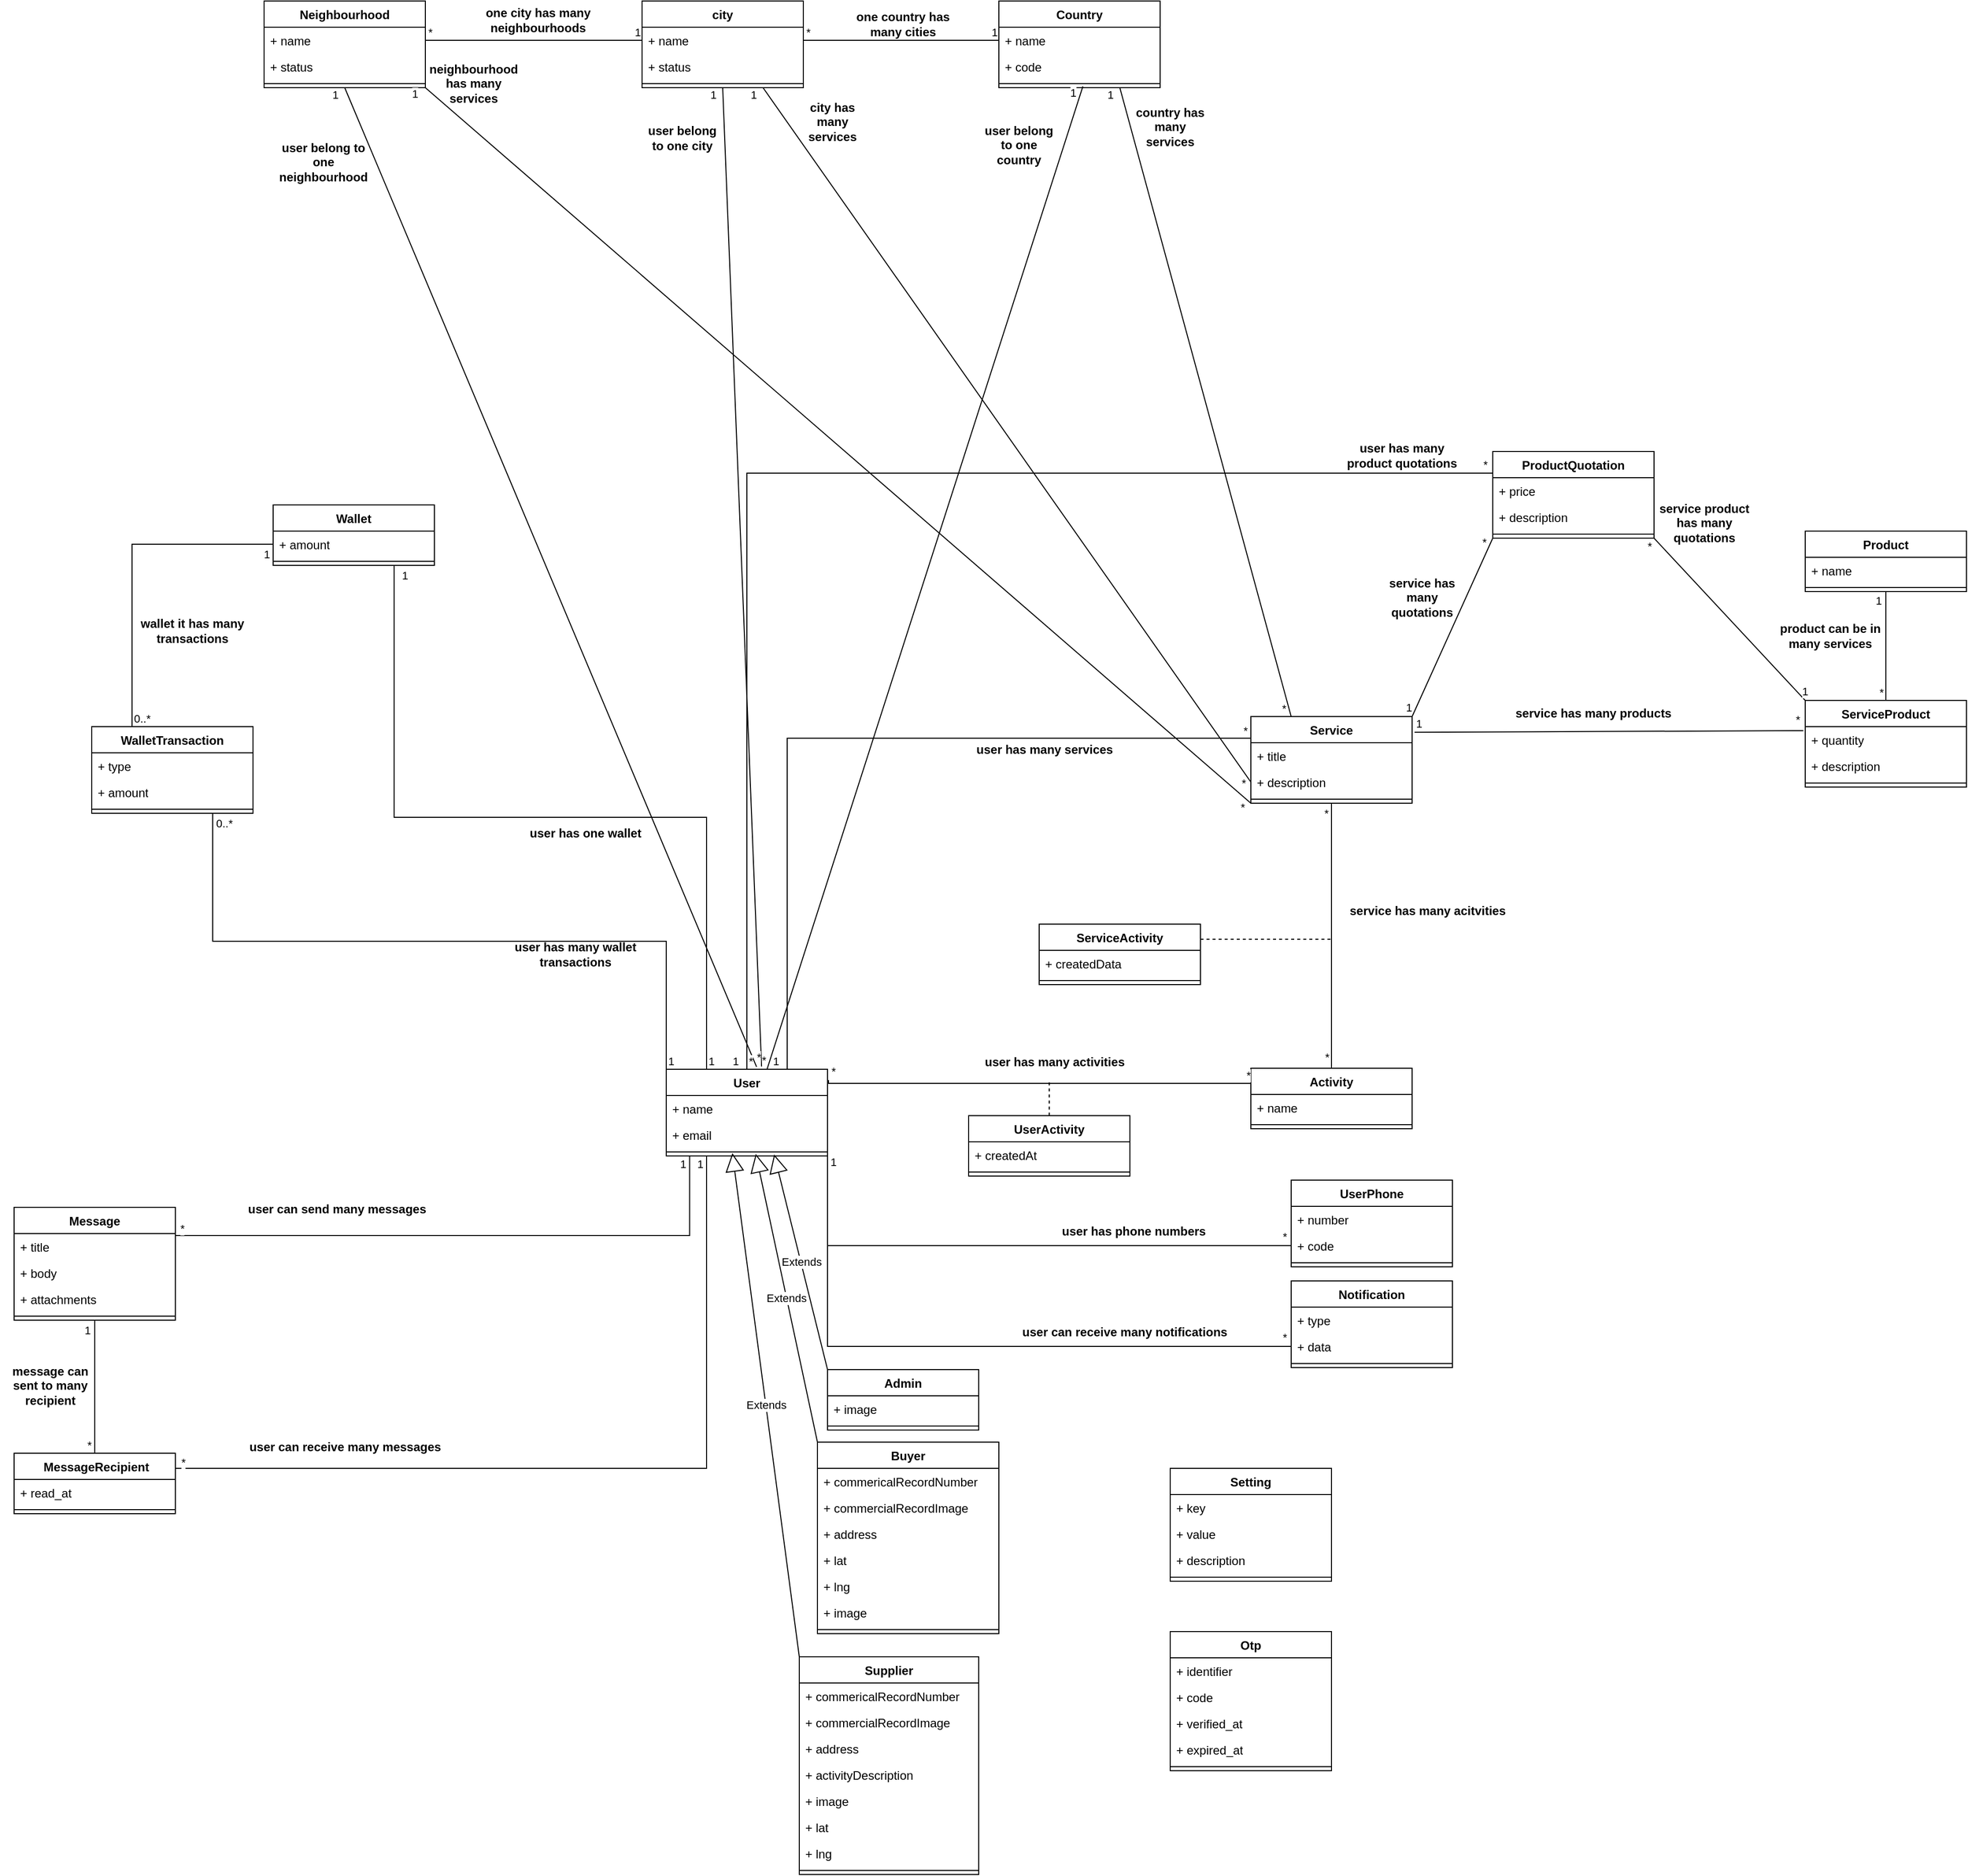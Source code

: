 <mxfile version="22.1.16" type="device">
  <diagram name="Page-1" id="Zn51DEdEa5nyNCJD8_h7">
    <mxGraphModel dx="9050" dy="2621" grid="1" gridSize="10" guides="1" tooltips="1" connect="1" arrows="1" fold="1" page="1" pageScale="1" pageWidth="8000" pageHeight="2000" math="0" shadow="0">
      <root>
        <mxCell id="0" />
        <mxCell id="1" parent="0" />
        <mxCell id="PyQ7AgOXYM5JyT4isBlk-11" value="User" style="swimlane;fontStyle=1;align=center;verticalAlign=top;childLayout=stackLayout;horizontal=1;startSize=26;horizontalStack=0;resizeParent=1;resizeParentMax=0;resizeLast=0;collapsible=1;marginBottom=0;whiteSpace=wrap;html=1;" parent="1" vertex="1">
          <mxGeometry x="290" y="60" width="160" height="86" as="geometry" />
        </mxCell>
        <mxCell id="PyQ7AgOXYM5JyT4isBlk-12" value="+ name" style="text;strokeColor=none;fillColor=none;align=left;verticalAlign=top;spacingLeft=4;spacingRight=4;overflow=hidden;rotatable=0;points=[[0,0.5],[1,0.5]];portConstraint=eastwest;whiteSpace=wrap;html=1;" parent="PyQ7AgOXYM5JyT4isBlk-11" vertex="1">
          <mxGeometry y="26" width="160" height="26" as="geometry" />
        </mxCell>
        <mxCell id="PyQ7AgOXYM5JyT4isBlk-16" value="+ email" style="text;strokeColor=none;fillColor=none;align=left;verticalAlign=top;spacingLeft=4;spacingRight=4;overflow=hidden;rotatable=0;points=[[0,0.5],[1,0.5]];portConstraint=eastwest;whiteSpace=wrap;html=1;" parent="PyQ7AgOXYM5JyT4isBlk-11" vertex="1">
          <mxGeometry y="52" width="160" height="26" as="geometry" />
        </mxCell>
        <mxCell id="PyQ7AgOXYM5JyT4isBlk-13" value="" style="line;strokeWidth=1;fillColor=none;align=left;verticalAlign=middle;spacingTop=-1;spacingLeft=3;spacingRight=3;rotatable=0;labelPosition=right;points=[];portConstraint=eastwest;strokeColor=inherit;" parent="PyQ7AgOXYM5JyT4isBlk-11" vertex="1">
          <mxGeometry y="78" width="160" height="8" as="geometry" />
        </mxCell>
        <mxCell id="PyQ7AgOXYM5JyT4isBlk-18" value="Supplier" style="swimlane;fontStyle=1;align=center;verticalAlign=top;childLayout=stackLayout;horizontal=1;startSize=26;horizontalStack=0;resizeParent=1;resizeParentMax=0;resizeLast=0;collapsible=1;marginBottom=0;whiteSpace=wrap;html=1;" parent="1" vertex="1">
          <mxGeometry x="422" y="643" width="178" height="216" as="geometry" />
        </mxCell>
        <mxCell id="PyQ7AgOXYM5JyT4isBlk-35" value="+ commericalRecordNumber" style="text;strokeColor=none;fillColor=none;align=left;verticalAlign=top;spacingLeft=4;spacingRight=4;overflow=hidden;rotatable=0;points=[[0,0.5],[1,0.5]];portConstraint=eastwest;whiteSpace=wrap;html=1;" parent="PyQ7AgOXYM5JyT4isBlk-18" vertex="1">
          <mxGeometry y="26" width="178" height="26" as="geometry" />
        </mxCell>
        <mxCell id="PyQ7AgOXYM5JyT4isBlk-41" value="+ commercialRecordImage" style="text;strokeColor=none;fillColor=none;align=left;verticalAlign=top;spacingLeft=4;spacingRight=4;overflow=hidden;rotatable=0;points=[[0,0.5],[1,0.5]];portConstraint=eastwest;whiteSpace=wrap;html=1;" parent="PyQ7AgOXYM5JyT4isBlk-18" vertex="1">
          <mxGeometry y="52" width="178" height="26" as="geometry" />
        </mxCell>
        <mxCell id="b_lAWqzfYTKg2eAhF0Yr-1" value="+ address" style="text;strokeColor=none;fillColor=none;align=left;verticalAlign=top;spacingLeft=4;spacingRight=4;overflow=hidden;rotatable=0;points=[[0,0.5],[1,0.5]];portConstraint=eastwest;whiteSpace=wrap;html=1;" parent="PyQ7AgOXYM5JyT4isBlk-18" vertex="1">
          <mxGeometry y="78" width="178" height="26" as="geometry" />
        </mxCell>
        <mxCell id="PyQ7AgOXYM5JyT4isBlk-44" value="+ activityDescription" style="text;strokeColor=none;fillColor=none;align=left;verticalAlign=top;spacingLeft=4;spacingRight=4;overflow=hidden;rotatable=0;points=[[0,0.5],[1,0.5]];portConstraint=eastwest;whiteSpace=wrap;html=1;" parent="PyQ7AgOXYM5JyT4isBlk-18" vertex="1">
          <mxGeometry y="104" width="178" height="26" as="geometry" />
        </mxCell>
        <mxCell id="PyQ7AgOXYM5JyT4isBlk-36" value="+ image" style="text;strokeColor=none;fillColor=none;align=left;verticalAlign=top;spacingLeft=4;spacingRight=4;overflow=hidden;rotatable=0;points=[[0,0.5],[1,0.5]];portConstraint=eastwest;whiteSpace=wrap;html=1;" parent="PyQ7AgOXYM5JyT4isBlk-18" vertex="1">
          <mxGeometry y="130" width="178" height="26" as="geometry" />
        </mxCell>
        <mxCell id="PyQ7AgOXYM5JyT4isBlk-37" value="+ lat" style="text;strokeColor=none;fillColor=none;align=left;verticalAlign=top;spacingLeft=4;spacingRight=4;overflow=hidden;rotatable=0;points=[[0,0.5],[1,0.5]];portConstraint=eastwest;whiteSpace=wrap;html=1;" parent="PyQ7AgOXYM5JyT4isBlk-18" vertex="1">
          <mxGeometry y="156" width="178" height="26" as="geometry" />
        </mxCell>
        <mxCell id="PyQ7AgOXYM5JyT4isBlk-40" value="+ lng" style="text;strokeColor=none;fillColor=none;align=left;verticalAlign=top;spacingLeft=4;spacingRight=4;overflow=hidden;rotatable=0;points=[[0,0.5],[1,0.5]];portConstraint=eastwest;whiteSpace=wrap;html=1;" parent="PyQ7AgOXYM5JyT4isBlk-18" vertex="1">
          <mxGeometry y="182" width="178" height="26" as="geometry" />
        </mxCell>
        <mxCell id="PyQ7AgOXYM5JyT4isBlk-22" value="" style="line;strokeWidth=1;fillColor=none;align=left;verticalAlign=middle;spacingTop=-1;spacingLeft=3;spacingRight=3;rotatable=0;labelPosition=right;points=[];portConstraint=eastwest;strokeColor=inherit;" parent="PyQ7AgOXYM5JyT4isBlk-18" vertex="1">
          <mxGeometry y="208" width="178" height="8" as="geometry" />
        </mxCell>
        <mxCell id="PyQ7AgOXYM5JyT4isBlk-23" value="Buyer" style="swimlane;fontStyle=1;align=center;verticalAlign=top;childLayout=stackLayout;horizontal=1;startSize=26;horizontalStack=0;resizeParent=1;resizeParentMax=0;resizeLast=0;collapsible=1;marginBottom=0;whiteSpace=wrap;html=1;" parent="1" vertex="1">
          <mxGeometry x="440" y="430" width="180" height="190" as="geometry" />
        </mxCell>
        <mxCell id="enO3wr0Q9h-Jhhb0yvb7-48" value="+ commericalRecordNumber" style="text;strokeColor=none;fillColor=none;align=left;verticalAlign=top;spacingLeft=4;spacingRight=4;overflow=hidden;rotatable=0;points=[[0,0.5],[1,0.5]];portConstraint=eastwest;whiteSpace=wrap;html=1;" parent="PyQ7AgOXYM5JyT4isBlk-23" vertex="1">
          <mxGeometry y="26" width="180" height="26" as="geometry" />
        </mxCell>
        <mxCell id="enO3wr0Q9h-Jhhb0yvb7-49" value="+ commercialRecordImage" style="text;strokeColor=none;fillColor=none;align=left;verticalAlign=top;spacingLeft=4;spacingRight=4;overflow=hidden;rotatable=0;points=[[0,0.5],[1,0.5]];portConstraint=eastwest;whiteSpace=wrap;html=1;" parent="PyQ7AgOXYM5JyT4isBlk-23" vertex="1">
          <mxGeometry y="52" width="180" height="26" as="geometry" />
        </mxCell>
        <mxCell id="b_lAWqzfYTKg2eAhF0Yr-2" value="+ address" style="text;strokeColor=none;fillColor=none;align=left;verticalAlign=top;spacingLeft=4;spacingRight=4;overflow=hidden;rotatable=0;points=[[0,0.5],[1,0.5]];portConstraint=eastwest;whiteSpace=wrap;html=1;" parent="PyQ7AgOXYM5JyT4isBlk-23" vertex="1">
          <mxGeometry y="78" width="180" height="26" as="geometry" />
        </mxCell>
        <mxCell id="PyQ7AgOXYM5JyT4isBlk-24" value="+ lat" style="text;strokeColor=none;fillColor=none;align=left;verticalAlign=top;spacingLeft=4;spacingRight=4;overflow=hidden;rotatable=0;points=[[0,0.5],[1,0.5]];portConstraint=eastwest;whiteSpace=wrap;html=1;" parent="PyQ7AgOXYM5JyT4isBlk-23" vertex="1">
          <mxGeometry y="104" width="180" height="26" as="geometry" />
        </mxCell>
        <mxCell id="PyQ7AgOXYM5JyT4isBlk-25" value="+ lng" style="text;strokeColor=none;fillColor=none;align=left;verticalAlign=top;spacingLeft=4;spacingRight=4;overflow=hidden;rotatable=0;points=[[0,0.5],[1,0.5]];portConstraint=eastwest;whiteSpace=wrap;html=1;" parent="PyQ7AgOXYM5JyT4isBlk-23" vertex="1">
          <mxGeometry y="130" width="180" height="26" as="geometry" />
        </mxCell>
        <mxCell id="PyQ7AgOXYM5JyT4isBlk-26" value="+ image" style="text;strokeColor=none;fillColor=none;align=left;verticalAlign=top;spacingLeft=4;spacingRight=4;overflow=hidden;rotatable=0;points=[[0,0.5],[1,0.5]];portConstraint=eastwest;whiteSpace=wrap;html=1;" parent="PyQ7AgOXYM5JyT4isBlk-23" vertex="1">
          <mxGeometry y="156" width="180" height="26" as="geometry" />
        </mxCell>
        <mxCell id="PyQ7AgOXYM5JyT4isBlk-27" value="" style="line;strokeWidth=1;fillColor=none;align=left;verticalAlign=middle;spacingTop=-1;spacingLeft=3;spacingRight=3;rotatable=0;labelPosition=right;points=[];portConstraint=eastwest;strokeColor=inherit;" parent="PyQ7AgOXYM5JyT4isBlk-23" vertex="1">
          <mxGeometry y="182" width="180" height="8" as="geometry" />
        </mxCell>
        <mxCell id="PyQ7AgOXYM5JyT4isBlk-28" value="Extends" style="endArrow=block;endSize=16;endFill=0;html=1;rounded=0;exitX=0;exitY=0;exitDx=0;exitDy=0;entryX=0.41;entryY=0.65;entryDx=0;entryDy=0;entryPerimeter=0;" parent="1" source="PyQ7AgOXYM5JyT4isBlk-18" target="PyQ7AgOXYM5JyT4isBlk-13" edge="1">
          <mxGeometry width="160" relative="1" as="geometry">
            <mxPoint x="370" y="180" as="sourcePoint" />
            <mxPoint x="530" y="180" as="targetPoint" />
          </mxGeometry>
        </mxCell>
        <mxCell id="PyQ7AgOXYM5JyT4isBlk-34" value="Extends" style="endArrow=block;endSize=16;endFill=0;html=1;rounded=0;exitX=0;exitY=0;exitDx=0;exitDy=0;entryX=0.555;entryY=0.75;entryDx=0;entryDy=0;entryPerimeter=0;" parent="1" source="PyQ7AgOXYM5JyT4isBlk-23" target="PyQ7AgOXYM5JyT4isBlk-13" edge="1">
          <mxGeometry width="160" relative="1" as="geometry">
            <mxPoint x="280" y="280" as="sourcePoint" />
            <mxPoint x="340" y="172" as="targetPoint" />
          </mxGeometry>
        </mxCell>
        <mxCell id="PyQ7AgOXYM5JyT4isBlk-46" value="Activity" style="swimlane;fontStyle=1;align=center;verticalAlign=top;childLayout=stackLayout;horizontal=1;startSize=26;horizontalStack=0;resizeParent=1;resizeParentMax=0;resizeLast=0;collapsible=1;marginBottom=0;whiteSpace=wrap;html=1;" parent="1" vertex="1">
          <mxGeometry x="870" y="59" width="160" height="60" as="geometry" />
        </mxCell>
        <mxCell id="PyQ7AgOXYM5JyT4isBlk-47" value="+ name" style="text;strokeColor=none;fillColor=none;align=left;verticalAlign=top;spacingLeft=4;spacingRight=4;overflow=hidden;rotatable=0;points=[[0,0.5],[1,0.5]];portConstraint=eastwest;whiteSpace=wrap;html=1;" parent="PyQ7AgOXYM5JyT4isBlk-46" vertex="1">
          <mxGeometry y="26" width="160" height="26" as="geometry" />
        </mxCell>
        <mxCell id="PyQ7AgOXYM5JyT4isBlk-50" value="" style="line;strokeWidth=1;fillColor=none;align=left;verticalAlign=middle;spacingTop=-1;spacingLeft=3;spacingRight=3;rotatable=0;labelPosition=right;points=[];portConstraint=eastwest;strokeColor=inherit;" parent="PyQ7AgOXYM5JyT4isBlk-46" vertex="1">
          <mxGeometry y="52" width="160" height="8" as="geometry" />
        </mxCell>
        <mxCell id="PyQ7AgOXYM5JyT4isBlk-59" value="UserActivity" style="swimlane;fontStyle=1;align=center;verticalAlign=top;childLayout=stackLayout;horizontal=1;startSize=26;horizontalStack=0;resizeParent=1;resizeParentMax=0;resizeLast=0;collapsible=1;marginBottom=0;whiteSpace=wrap;html=1;" parent="1" vertex="1">
          <mxGeometry x="590" y="106" width="160" height="60" as="geometry" />
        </mxCell>
        <mxCell id="PyQ7AgOXYM5JyT4isBlk-60" value="+ createdAt" style="text;strokeColor=none;fillColor=none;align=left;verticalAlign=top;spacingLeft=4;spacingRight=4;overflow=hidden;rotatable=0;points=[[0,0.5],[1,0.5]];portConstraint=eastwest;whiteSpace=wrap;html=1;" parent="PyQ7AgOXYM5JyT4isBlk-59" vertex="1">
          <mxGeometry y="26" width="160" height="26" as="geometry" />
        </mxCell>
        <mxCell id="PyQ7AgOXYM5JyT4isBlk-61" value="" style="line;strokeWidth=1;fillColor=none;align=left;verticalAlign=middle;spacingTop=-1;spacingLeft=3;spacingRight=3;rotatable=0;labelPosition=right;points=[];portConstraint=eastwest;strokeColor=inherit;" parent="PyQ7AgOXYM5JyT4isBlk-59" vertex="1">
          <mxGeometry y="52" width="160" height="8" as="geometry" />
        </mxCell>
        <mxCell id="PyQ7AgOXYM5JyT4isBlk-62" value="" style="endArrow=none;html=1;edgeStyle=orthogonalEdgeStyle;rounded=0;entryX=0;entryY=0.25;entryDx=0;entryDy=0;exitX=1.006;exitY=0.125;exitDx=0;exitDy=0;exitPerimeter=0;" parent="1" source="PyQ7AgOXYM5JyT4isBlk-11" target="PyQ7AgOXYM5JyT4isBlk-46" edge="1">
          <mxGeometry relative="1" as="geometry">
            <mxPoint x="530" y="300" as="sourcePoint" />
            <mxPoint x="690" y="300" as="targetPoint" />
            <Array as="points">
              <mxPoint x="560" y="74" />
              <mxPoint x="560" y="74" />
            </Array>
          </mxGeometry>
        </mxCell>
        <mxCell id="PyQ7AgOXYM5JyT4isBlk-63" value="*" style="edgeLabel;resizable=0;html=1;align=left;verticalAlign=bottom;" parent="PyQ7AgOXYM5JyT4isBlk-62" connectable="0" vertex="1">
          <mxGeometry x="-1" relative="1" as="geometry">
            <mxPoint x="1" as="offset" />
          </mxGeometry>
        </mxCell>
        <mxCell id="PyQ7AgOXYM5JyT4isBlk-64" value="*" style="edgeLabel;resizable=0;html=1;align=right;verticalAlign=bottom;" parent="PyQ7AgOXYM5JyT4isBlk-62" connectable="0" vertex="1">
          <mxGeometry x="1" relative="1" as="geometry" />
        </mxCell>
        <mxCell id="PyQ7AgOXYM5JyT4isBlk-76" value="" style="endArrow=none;dashed=1;html=1;rounded=0;exitX=0.5;exitY=0;exitDx=0;exitDy=0;" parent="1" source="PyQ7AgOXYM5JyT4isBlk-59" edge="1">
          <mxGeometry width="50" height="50" relative="1" as="geometry">
            <mxPoint x="590" y="310" as="sourcePoint" />
            <mxPoint x="670" y="70" as="targetPoint" />
          </mxGeometry>
        </mxCell>
        <mxCell id="x0H6_3LuyySoZYE-pXto-1" value="Service" style="swimlane;fontStyle=1;align=center;verticalAlign=top;childLayout=stackLayout;horizontal=1;startSize=26;horizontalStack=0;resizeParent=1;resizeParentMax=0;resizeLast=0;collapsible=1;marginBottom=0;whiteSpace=wrap;html=1;" parent="1" vertex="1">
          <mxGeometry x="870" y="-290" width="160" height="86" as="geometry" />
        </mxCell>
        <mxCell id="x0H6_3LuyySoZYE-pXto-2" value="+ title" style="text;strokeColor=none;fillColor=none;align=left;verticalAlign=top;spacingLeft=4;spacingRight=4;overflow=hidden;rotatable=0;points=[[0,0.5],[1,0.5]];portConstraint=eastwest;whiteSpace=wrap;html=1;" parent="x0H6_3LuyySoZYE-pXto-1" vertex="1">
          <mxGeometry y="26" width="160" height="26" as="geometry" />
        </mxCell>
        <mxCell id="x0H6_3LuyySoZYE-pXto-3" value="+ description" style="text;strokeColor=none;fillColor=none;align=left;verticalAlign=top;spacingLeft=4;spacingRight=4;overflow=hidden;rotatable=0;points=[[0,0.5],[1,0.5]];portConstraint=eastwest;whiteSpace=wrap;html=1;" parent="x0H6_3LuyySoZYE-pXto-1" vertex="1">
          <mxGeometry y="52" width="160" height="26" as="geometry" />
        </mxCell>
        <mxCell id="x0H6_3LuyySoZYE-pXto-5" value="" style="line;strokeWidth=1;fillColor=none;align=left;verticalAlign=middle;spacingTop=-1;spacingLeft=3;spacingRight=3;rotatable=0;labelPosition=right;points=[];portConstraint=eastwest;strokeColor=inherit;" parent="x0H6_3LuyySoZYE-pXto-1" vertex="1">
          <mxGeometry y="78" width="160" height="8" as="geometry" />
        </mxCell>
        <mxCell id="x0H6_3LuyySoZYE-pXto-9" value="" style="endArrow=none;html=1;edgeStyle=orthogonalEdgeStyle;rounded=0;entryX=0;entryY=0.25;entryDx=0;entryDy=0;exitX=0.75;exitY=0;exitDx=0;exitDy=0;" parent="1" source="PyQ7AgOXYM5JyT4isBlk-11" target="x0H6_3LuyySoZYE-pXto-1" edge="1">
          <mxGeometry relative="1" as="geometry">
            <mxPoint x="310" y="-30" as="sourcePoint" />
            <mxPoint x="470" y="-30" as="targetPoint" />
          </mxGeometry>
        </mxCell>
        <mxCell id="x0H6_3LuyySoZYE-pXto-10" value="1" style="edgeLabel;resizable=0;html=1;align=left;verticalAlign=bottom;" parent="x0H6_3LuyySoZYE-pXto-9" connectable="0" vertex="1">
          <mxGeometry x="-1" relative="1" as="geometry">
            <mxPoint x="-16" as="offset" />
          </mxGeometry>
        </mxCell>
        <mxCell id="x0H6_3LuyySoZYE-pXto-11" value="*" style="edgeLabel;resizable=0;html=1;align=right;verticalAlign=bottom;" parent="x0H6_3LuyySoZYE-pXto-9" connectable="0" vertex="1">
          <mxGeometry x="1" relative="1" as="geometry">
            <mxPoint x="-3" y="1" as="offset" />
          </mxGeometry>
        </mxCell>
        <mxCell id="x0H6_3LuyySoZYE-pXto-16" value="" style="endArrow=none;html=1;edgeStyle=orthogonalEdgeStyle;rounded=0;entryX=0.5;entryY=0;entryDx=0;entryDy=0;exitX=0.5;exitY=1;exitDx=0;exitDy=0;" parent="1" source="x0H6_3LuyySoZYE-pXto-1" target="PyQ7AgOXYM5JyT4isBlk-46" edge="1">
          <mxGeometry relative="1" as="geometry">
            <mxPoint x="610" y="-70" as="sourcePoint" />
            <mxPoint x="770" y="-70" as="targetPoint" />
          </mxGeometry>
        </mxCell>
        <mxCell id="x0H6_3LuyySoZYE-pXto-17" value="*" style="edgeLabel;resizable=0;html=1;align=left;verticalAlign=bottom;" parent="x0H6_3LuyySoZYE-pXto-16" connectable="0" vertex="1">
          <mxGeometry x="-1" relative="1" as="geometry">
            <mxPoint x="-9" y="18" as="offset" />
          </mxGeometry>
        </mxCell>
        <mxCell id="x0H6_3LuyySoZYE-pXto-18" value="*" style="edgeLabel;resizable=0;html=1;align=right;verticalAlign=bottom;" parent="x0H6_3LuyySoZYE-pXto-16" connectable="0" vertex="1">
          <mxGeometry x="1" relative="1" as="geometry">
            <mxPoint x="-2" y="-3" as="offset" />
          </mxGeometry>
        </mxCell>
        <mxCell id="x0H6_3LuyySoZYE-pXto-19" value="user has many activities" style="text;align=center;fontStyle=1;verticalAlign=middle;spacingLeft=3;spacingRight=3;strokeColor=none;rotatable=0;points=[[0,0.5],[1,0.5]];portConstraint=eastwest;html=1;" parent="1" vertex="1">
          <mxGeometry x="600" y="40" width="150" height="26" as="geometry" />
        </mxCell>
        <mxCell id="x0H6_3LuyySoZYE-pXto-20" value="user has many services" style="text;align=center;fontStyle=1;verticalAlign=middle;spacingLeft=3;spacingRight=3;strokeColor=none;rotatable=0;points=[[0,0.5],[1,0.5]];portConstraint=eastwest;html=1;" parent="1" vertex="1">
          <mxGeometry x="590" y="-270" width="150" height="26" as="geometry" />
        </mxCell>
        <mxCell id="x0H6_3LuyySoZYE-pXto-21" value="service has many acitvities" style="text;align=center;fontStyle=1;verticalAlign=middle;spacingLeft=3;spacingRight=3;strokeColor=none;rotatable=0;points=[[0,0.5],[1,0.5]];portConstraint=eastwest;html=1;" parent="1" vertex="1">
          <mxGeometry x="970" y="-110" width="150" height="26" as="geometry" />
        </mxCell>
        <mxCell id="x0H6_3LuyySoZYE-pXto-22" value="" style="endArrow=none;dashed=1;html=1;rounded=0;exitX=1;exitY=0.25;exitDx=0;exitDy=0;" parent="1" source="x0H6_3LuyySoZYE-pXto-23" edge="1">
          <mxGeometry width="50" height="50" relative="1" as="geometry">
            <mxPoint x="840" y="-100" as="sourcePoint" />
            <mxPoint x="950" y="-69" as="targetPoint" />
          </mxGeometry>
        </mxCell>
        <mxCell id="x0H6_3LuyySoZYE-pXto-23" value="ServiceActivity" style="swimlane;fontStyle=1;align=center;verticalAlign=top;childLayout=stackLayout;horizontal=1;startSize=26;horizontalStack=0;resizeParent=1;resizeParentMax=0;resizeLast=0;collapsible=1;marginBottom=0;whiteSpace=wrap;html=1;" parent="1" vertex="1">
          <mxGeometry x="660" y="-84" width="160" height="60" as="geometry" />
        </mxCell>
        <mxCell id="x0H6_3LuyySoZYE-pXto-24" value="+ createdData" style="text;strokeColor=none;fillColor=none;align=left;verticalAlign=top;spacingLeft=4;spacingRight=4;overflow=hidden;rotatable=0;points=[[0,0.5],[1,0.5]];portConstraint=eastwest;whiteSpace=wrap;html=1;" parent="x0H6_3LuyySoZYE-pXto-23" vertex="1">
          <mxGeometry y="26" width="160" height="26" as="geometry" />
        </mxCell>
        <mxCell id="x0H6_3LuyySoZYE-pXto-25" value="" style="line;strokeWidth=1;fillColor=none;align=left;verticalAlign=middle;spacingTop=-1;spacingLeft=3;spacingRight=3;rotatable=0;labelPosition=right;points=[];portConstraint=eastwest;strokeColor=inherit;" parent="x0H6_3LuyySoZYE-pXto-23" vertex="1">
          <mxGeometry y="52" width="160" height="8" as="geometry" />
        </mxCell>
        <mxCell id="oZ42pFr4XDYOVbT3j8_Y-1" value="Country" style="swimlane;fontStyle=1;align=center;verticalAlign=top;childLayout=stackLayout;horizontal=1;startSize=26;horizontalStack=0;resizeParent=1;resizeParentMax=0;resizeLast=0;collapsible=1;marginBottom=0;whiteSpace=wrap;html=1;" parent="1" vertex="1">
          <mxGeometry x="620" y="-1000" width="160" height="86" as="geometry" />
        </mxCell>
        <mxCell id="oZ42pFr4XDYOVbT3j8_Y-2" value="+ name" style="text;strokeColor=none;fillColor=none;align=left;verticalAlign=top;spacingLeft=4;spacingRight=4;overflow=hidden;rotatable=0;points=[[0,0.5],[1,0.5]];portConstraint=eastwest;whiteSpace=wrap;html=1;" parent="oZ42pFr4XDYOVbT3j8_Y-1" vertex="1">
          <mxGeometry y="26" width="160" height="26" as="geometry" />
        </mxCell>
        <mxCell id="oZ42pFr4XDYOVbT3j8_Y-3" value="+ code" style="text;strokeColor=none;fillColor=none;align=left;verticalAlign=top;spacingLeft=4;spacingRight=4;overflow=hidden;rotatable=0;points=[[0,0.5],[1,0.5]];portConstraint=eastwest;whiteSpace=wrap;html=1;" parent="oZ42pFr4XDYOVbT3j8_Y-1" vertex="1">
          <mxGeometry y="52" width="160" height="26" as="geometry" />
        </mxCell>
        <mxCell id="oZ42pFr4XDYOVbT3j8_Y-4" value="" style="line;strokeWidth=1;fillColor=none;align=left;verticalAlign=middle;spacingTop=-1;spacingLeft=3;spacingRight=3;rotatable=0;labelPosition=right;points=[];portConstraint=eastwest;strokeColor=inherit;" parent="oZ42pFr4XDYOVbT3j8_Y-1" vertex="1">
          <mxGeometry y="78" width="160" height="8" as="geometry" />
        </mxCell>
        <mxCell id="oZ42pFr4XDYOVbT3j8_Y-8" value="user belong to one country" style="text;align=center;fontStyle=1;verticalAlign=middle;spacingLeft=3;spacingRight=3;strokeColor=none;rotatable=0;points=[[0,0.5],[1,0.5]];portConstraint=eastwest;html=1;whiteSpace=wrap;" parent="1" vertex="1">
          <mxGeometry x="600" y="-870" width="80" height="26" as="geometry" />
        </mxCell>
        <mxCell id="zvBKjTgkPysL2VeD1i4c-6" value="Wallet" style="swimlane;fontStyle=1;align=center;verticalAlign=top;childLayout=stackLayout;horizontal=1;startSize=26;horizontalStack=0;resizeParent=1;resizeParentMax=0;resizeLast=0;collapsible=1;marginBottom=0;whiteSpace=wrap;html=1;" parent="1" vertex="1">
          <mxGeometry x="-100" y="-500" width="160" height="60" as="geometry" />
        </mxCell>
        <mxCell id="zvBKjTgkPysL2VeD1i4c-8" value="+ amount" style="text;strokeColor=none;fillColor=none;align=left;verticalAlign=top;spacingLeft=4;spacingRight=4;overflow=hidden;rotatable=0;points=[[0,0.5],[1,0.5]];portConstraint=eastwest;whiteSpace=wrap;html=1;" parent="zvBKjTgkPysL2VeD1i4c-6" vertex="1">
          <mxGeometry y="26" width="160" height="26" as="geometry" />
        </mxCell>
        <mxCell id="zvBKjTgkPysL2VeD1i4c-10" value="" style="line;strokeWidth=1;fillColor=none;align=left;verticalAlign=middle;spacingTop=-1;spacingLeft=3;spacingRight=3;rotatable=0;labelPosition=right;points=[];portConstraint=eastwest;strokeColor=inherit;" parent="zvBKjTgkPysL2VeD1i4c-6" vertex="1">
          <mxGeometry y="52" width="160" height="8" as="geometry" />
        </mxCell>
        <mxCell id="zvBKjTgkPysL2VeD1i4c-11" value="WalletTransaction" style="swimlane;fontStyle=1;align=center;verticalAlign=top;childLayout=stackLayout;horizontal=1;startSize=26;horizontalStack=0;resizeParent=1;resizeParentMax=0;resizeLast=0;collapsible=1;marginBottom=0;whiteSpace=wrap;html=1;" parent="1" vertex="1">
          <mxGeometry x="-280" y="-280" width="160" height="86" as="geometry" />
        </mxCell>
        <mxCell id="zvBKjTgkPysL2VeD1i4c-12" value="+ type" style="text;strokeColor=none;fillColor=none;align=left;verticalAlign=top;spacingLeft=4;spacingRight=4;overflow=hidden;rotatable=0;points=[[0,0.5],[1,0.5]];portConstraint=eastwest;whiteSpace=wrap;html=1;" parent="zvBKjTgkPysL2VeD1i4c-11" vertex="1">
          <mxGeometry y="26" width="160" height="26" as="geometry" />
        </mxCell>
        <mxCell id="zvBKjTgkPysL2VeD1i4c-13" value="+ amount" style="text;strokeColor=none;fillColor=none;align=left;verticalAlign=top;spacingLeft=4;spacingRight=4;overflow=hidden;rotatable=0;points=[[0,0.5],[1,0.5]];portConstraint=eastwest;whiteSpace=wrap;html=1;" parent="zvBKjTgkPysL2VeD1i4c-11" vertex="1">
          <mxGeometry y="52" width="160" height="26" as="geometry" />
        </mxCell>
        <mxCell id="zvBKjTgkPysL2VeD1i4c-15" value="" style="line;strokeWidth=1;fillColor=none;align=left;verticalAlign=middle;spacingTop=-1;spacingLeft=3;spacingRight=3;rotatable=0;labelPosition=right;points=[];portConstraint=eastwest;strokeColor=inherit;" parent="zvBKjTgkPysL2VeD1i4c-11" vertex="1">
          <mxGeometry y="78" width="160" height="8" as="geometry" />
        </mxCell>
        <mxCell id="zvBKjTgkPysL2VeD1i4c-19" value="user has many product quotations" style="text;align=center;fontStyle=1;verticalAlign=middle;spacingLeft=3;spacingRight=3;strokeColor=none;rotatable=0;points=[[0,0.5],[1,0.5]];portConstraint=eastwest;html=1;whiteSpace=wrap;" parent="1" vertex="1">
          <mxGeometry x="950" y="-562" width="140" height="26" as="geometry" />
        </mxCell>
        <mxCell id="zvBKjTgkPysL2VeD1i4c-27" value="" style="endArrow=none;html=1;edgeStyle=orthogonalEdgeStyle;rounded=0;entryX=0.75;entryY=1;entryDx=0;entryDy=0;exitX=0.25;exitY=0;exitDx=0;exitDy=0;" parent="1" source="PyQ7AgOXYM5JyT4isBlk-11" target="zvBKjTgkPysL2VeD1i4c-6" edge="1">
          <mxGeometry relative="1" as="geometry">
            <mxPoint x="360" y="70" as="sourcePoint" />
            <mxPoint x="370" y="-451" as="targetPoint" />
          </mxGeometry>
        </mxCell>
        <mxCell id="zvBKjTgkPysL2VeD1i4c-28" value="1" style="edgeLabel;resizable=0;html=1;align=left;verticalAlign=bottom;" parent="zvBKjTgkPysL2VeD1i4c-27" connectable="0" vertex="1">
          <mxGeometry x="-1" relative="1" as="geometry" />
        </mxCell>
        <mxCell id="zvBKjTgkPysL2VeD1i4c-29" value="1" style="edgeLabel;resizable=0;html=1;align=right;verticalAlign=bottom;" parent="zvBKjTgkPysL2VeD1i4c-27" connectable="0" vertex="1">
          <mxGeometry x="1" relative="1" as="geometry">
            <mxPoint x="14" y="18" as="offset" />
          </mxGeometry>
        </mxCell>
        <mxCell id="zvBKjTgkPysL2VeD1i4c-30" value="user has one wallet" style="text;align=center;fontStyle=1;verticalAlign=middle;spacingLeft=3;spacingRight=3;strokeColor=none;rotatable=0;points=[[0,0.5],[1,0.5]];portConstraint=eastwest;html=1;whiteSpace=wrap;" parent="1" vertex="1">
          <mxGeometry x="140" y="-187" width="140" height="26" as="geometry" />
        </mxCell>
        <mxCell id="zvBKjTgkPysL2VeD1i4c-31" value="" style="endArrow=none;html=1;edgeStyle=orthogonalEdgeStyle;rounded=0;entryX=0.75;entryY=1;entryDx=0;entryDy=0;exitX=0;exitY=0;exitDx=0;exitDy=0;" parent="1" source="PyQ7AgOXYM5JyT4isBlk-11" target="zvBKjTgkPysL2VeD1i4c-11" edge="1">
          <mxGeometry relative="1" as="geometry">
            <mxPoint x="230" y="40" as="sourcePoint" />
            <mxPoint x="30" y="-430" as="targetPoint" />
          </mxGeometry>
        </mxCell>
        <mxCell id="zvBKjTgkPysL2VeD1i4c-32" value="1" style="edgeLabel;resizable=0;html=1;align=left;verticalAlign=bottom;" parent="zvBKjTgkPysL2VeD1i4c-31" connectable="0" vertex="1">
          <mxGeometry x="-1" relative="1" as="geometry" />
        </mxCell>
        <mxCell id="zvBKjTgkPysL2VeD1i4c-33" value="0..*" style="edgeLabel;resizable=0;html=1;align=right;verticalAlign=bottom;" parent="zvBKjTgkPysL2VeD1i4c-31" connectable="0" vertex="1">
          <mxGeometry x="1" relative="1" as="geometry">
            <mxPoint x="20" y="18" as="offset" />
          </mxGeometry>
        </mxCell>
        <mxCell id="zvBKjTgkPysL2VeD1i4c-34" value="user has many wallet transactions" style="text;align=center;fontStyle=1;verticalAlign=middle;spacingLeft=3;spacingRight=3;strokeColor=none;rotatable=0;points=[[0,0.5],[1,0.5]];portConstraint=eastwest;html=1;whiteSpace=wrap;" parent="1" vertex="1">
          <mxGeometry x="130" y="-67" width="140" height="26" as="geometry" />
        </mxCell>
        <mxCell id="zvBKjTgkPysL2VeD1i4c-36" value="" style="endArrow=none;html=1;edgeStyle=orthogonalEdgeStyle;rounded=0;exitX=0.25;exitY=0;exitDx=0;exitDy=0;entryX=0;entryY=0.5;entryDx=0;entryDy=0;" parent="1" source="zvBKjTgkPysL2VeD1i4c-11" target="zvBKjTgkPysL2VeD1i4c-8" edge="1">
          <mxGeometry relative="1" as="geometry">
            <mxPoint x="-50" y="-316" as="sourcePoint" />
            <mxPoint x="-130" y="-470" as="targetPoint" />
          </mxGeometry>
        </mxCell>
        <mxCell id="zvBKjTgkPysL2VeD1i4c-37" value="0..*" style="edgeLabel;resizable=0;html=1;align=left;verticalAlign=bottom;" parent="zvBKjTgkPysL2VeD1i4c-36" connectable="0" vertex="1">
          <mxGeometry x="-1" relative="1" as="geometry" />
        </mxCell>
        <mxCell id="zvBKjTgkPysL2VeD1i4c-38" value="1" style="edgeLabel;resizable=0;html=1;align=right;verticalAlign=bottom;" parent="zvBKjTgkPysL2VeD1i4c-36" connectable="0" vertex="1">
          <mxGeometry x="1" relative="1" as="geometry">
            <mxPoint x="-3" y="18" as="offset" />
          </mxGeometry>
        </mxCell>
        <mxCell id="zvBKjTgkPysL2VeD1i4c-40" value="wallet it has many transactions" style="text;align=center;fontStyle=1;verticalAlign=middle;spacingLeft=3;spacingRight=3;strokeColor=none;rotatable=0;points=[[0,0.5],[1,0.5]];portConstraint=eastwest;html=1;whiteSpace=wrap;" parent="1" vertex="1">
          <mxGeometry x="-250" y="-388" width="140" height="26" as="geometry" />
        </mxCell>
        <mxCell id="41x8xV-9wC06xUwZ0Inl-1" value="Message" style="swimlane;fontStyle=1;align=center;verticalAlign=top;childLayout=stackLayout;horizontal=1;startSize=26;horizontalStack=0;resizeParent=1;resizeParentMax=0;resizeLast=0;collapsible=1;marginBottom=0;whiteSpace=wrap;html=1;" parent="1" vertex="1">
          <mxGeometry x="-357" y="197" width="160" height="112" as="geometry" />
        </mxCell>
        <mxCell id="41x8xV-9wC06xUwZ0Inl-2" value="+ title" style="text;strokeColor=none;fillColor=none;align=left;verticalAlign=top;spacingLeft=4;spacingRight=4;overflow=hidden;rotatable=0;points=[[0,0.5],[1,0.5]];portConstraint=eastwest;whiteSpace=wrap;html=1;" parent="41x8xV-9wC06xUwZ0Inl-1" vertex="1">
          <mxGeometry y="26" width="160" height="26" as="geometry" />
        </mxCell>
        <mxCell id="41x8xV-9wC06xUwZ0Inl-3" value="+ body" style="text;strokeColor=none;fillColor=none;align=left;verticalAlign=top;spacingLeft=4;spacingRight=4;overflow=hidden;rotatable=0;points=[[0,0.5],[1,0.5]];portConstraint=eastwest;whiteSpace=wrap;html=1;" parent="41x8xV-9wC06xUwZ0Inl-1" vertex="1">
          <mxGeometry y="52" width="160" height="26" as="geometry" />
        </mxCell>
        <mxCell id="41x8xV-9wC06xUwZ0Inl-4" value="+ attachments" style="text;strokeColor=none;fillColor=none;align=left;verticalAlign=top;spacingLeft=4;spacingRight=4;overflow=hidden;rotatable=0;points=[[0,0.5],[1,0.5]];portConstraint=eastwest;whiteSpace=wrap;html=1;" parent="41x8xV-9wC06xUwZ0Inl-1" vertex="1">
          <mxGeometry y="78" width="160" height="26" as="geometry" />
        </mxCell>
        <mxCell id="41x8xV-9wC06xUwZ0Inl-6" value="" style="line;strokeWidth=1;fillColor=none;align=left;verticalAlign=middle;spacingTop=-1;spacingLeft=3;spacingRight=3;rotatable=0;labelPosition=right;points=[];portConstraint=eastwest;strokeColor=inherit;" parent="41x8xV-9wC06xUwZ0Inl-1" vertex="1">
          <mxGeometry y="104" width="160" height="8" as="geometry" />
        </mxCell>
        <mxCell id="41x8xV-9wC06xUwZ0Inl-7" value="" style="endArrow=none;html=1;edgeStyle=orthogonalEdgeStyle;rounded=0;exitX=1;exitY=0.25;exitDx=0;exitDy=0;entryX=0.145;entryY=1.051;entryDx=0;entryDy=0;entryPerimeter=0;" parent="1" source="41x8xV-9wC06xUwZ0Inl-1" target="PyQ7AgOXYM5JyT4isBlk-13" edge="1">
          <mxGeometry relative="1" as="geometry">
            <mxPoint x="55.5" y="220" as="sourcePoint" />
            <mxPoint x="320" y="260" as="targetPoint" />
          </mxGeometry>
        </mxCell>
        <mxCell id="41x8xV-9wC06xUwZ0Inl-8" value="*" style="edgeLabel;resizable=0;html=1;align=left;verticalAlign=bottom;" parent="41x8xV-9wC06xUwZ0Inl-7" connectable="0" vertex="1">
          <mxGeometry x="-1" relative="1" as="geometry">
            <mxPoint x="3" y="1" as="offset" />
          </mxGeometry>
        </mxCell>
        <mxCell id="41x8xV-9wC06xUwZ0Inl-9" value="1" style="edgeLabel;resizable=0;html=1;align=right;verticalAlign=bottom;" parent="41x8xV-9wC06xUwZ0Inl-7" connectable="0" vertex="1">
          <mxGeometry x="1" relative="1" as="geometry">
            <mxPoint x="-3" y="16" as="offset" />
          </mxGeometry>
        </mxCell>
        <mxCell id="41x8xV-9wC06xUwZ0Inl-10" value="user can send many messages" style="text;align=center;fontStyle=1;verticalAlign=middle;spacingLeft=3;spacingRight=3;strokeColor=none;rotatable=0;points=[[0,0.5],[1,0.5]];portConstraint=eastwest;html=1;" parent="1" vertex="1">
          <mxGeometry x="-77" y="186" width="80" height="26" as="geometry" />
        </mxCell>
        <mxCell id="XCog4eqIb1168ANln35M-1" value="city" style="swimlane;fontStyle=1;align=center;verticalAlign=top;childLayout=stackLayout;horizontal=1;startSize=26;horizontalStack=0;resizeParent=1;resizeParentMax=0;resizeLast=0;collapsible=1;marginBottom=0;whiteSpace=wrap;html=1;" parent="1" vertex="1">
          <mxGeometry x="266" y="-1000" width="160" height="86" as="geometry" />
        </mxCell>
        <mxCell id="XCog4eqIb1168ANln35M-2" value="+ name" style="text;strokeColor=none;fillColor=none;align=left;verticalAlign=top;spacingLeft=4;spacingRight=4;overflow=hidden;rotatable=0;points=[[0,0.5],[1,0.5]];portConstraint=eastwest;whiteSpace=wrap;html=1;" parent="XCog4eqIb1168ANln35M-1" vertex="1">
          <mxGeometry y="26" width="160" height="26" as="geometry" />
        </mxCell>
        <mxCell id="XCog4eqIb1168ANln35M-5" value="+ status&lt;br&gt;" style="text;strokeColor=none;fillColor=none;align=left;verticalAlign=top;spacingLeft=4;spacingRight=4;overflow=hidden;rotatable=0;points=[[0,0.5],[1,0.5]];portConstraint=eastwest;whiteSpace=wrap;html=1;" parent="XCog4eqIb1168ANln35M-1" vertex="1">
          <mxGeometry y="52" width="160" height="26" as="geometry" />
        </mxCell>
        <mxCell id="XCog4eqIb1168ANln35M-4" value="" style="line;strokeWidth=1;fillColor=none;align=left;verticalAlign=middle;spacingTop=-1;spacingLeft=3;spacingRight=3;rotatable=0;labelPosition=right;points=[];portConstraint=eastwest;strokeColor=inherit;" parent="XCog4eqIb1168ANln35M-1" vertex="1">
          <mxGeometry y="78" width="160" height="8" as="geometry" />
        </mxCell>
        <mxCell id="XCog4eqIb1168ANln35M-7" value="Neighbourhood" style="swimlane;fontStyle=1;align=center;verticalAlign=top;childLayout=stackLayout;horizontal=1;startSize=26;horizontalStack=0;resizeParent=1;resizeParentMax=0;resizeLast=0;collapsible=1;marginBottom=0;whiteSpace=wrap;html=1;" parent="1" vertex="1">
          <mxGeometry x="-109" y="-1000" width="160" height="86" as="geometry" />
        </mxCell>
        <mxCell id="XCog4eqIb1168ANln35M-8" value="+ name" style="text;strokeColor=none;fillColor=none;align=left;verticalAlign=top;spacingLeft=4;spacingRight=4;overflow=hidden;rotatable=0;points=[[0,0.5],[1,0.5]];portConstraint=eastwest;whiteSpace=wrap;html=1;" parent="XCog4eqIb1168ANln35M-7" vertex="1">
          <mxGeometry y="26" width="160" height="26" as="geometry" />
        </mxCell>
        <mxCell id="XCog4eqIb1168ANln35M-9" value="+ status&lt;br&gt;" style="text;strokeColor=none;fillColor=none;align=left;verticalAlign=top;spacingLeft=4;spacingRight=4;overflow=hidden;rotatable=0;points=[[0,0.5],[1,0.5]];portConstraint=eastwest;whiteSpace=wrap;html=1;" parent="XCog4eqIb1168ANln35M-7" vertex="1">
          <mxGeometry y="52" width="160" height="26" as="geometry" />
        </mxCell>
        <mxCell id="XCog4eqIb1168ANln35M-10" value="" style="line;strokeWidth=1;fillColor=none;align=left;verticalAlign=middle;spacingTop=-1;spacingLeft=3;spacingRight=3;rotatable=0;labelPosition=right;points=[];portConstraint=eastwest;strokeColor=inherit;" parent="XCog4eqIb1168ANln35M-7" vertex="1">
          <mxGeometry y="78" width="160" height="8" as="geometry" />
        </mxCell>
        <mxCell id="XCog4eqIb1168ANln35M-11" value="Admin" style="swimlane;fontStyle=1;align=center;verticalAlign=top;childLayout=stackLayout;horizontal=1;startSize=26;horizontalStack=0;resizeParent=1;resizeParentMax=0;resizeLast=0;collapsible=1;marginBottom=0;whiteSpace=wrap;html=1;" parent="1" vertex="1">
          <mxGeometry x="450" y="358" width="150" height="60" as="geometry" />
        </mxCell>
        <mxCell id="XCog4eqIb1168ANln35M-15" value="+ image" style="text;strokeColor=none;fillColor=none;align=left;verticalAlign=top;spacingLeft=4;spacingRight=4;overflow=hidden;rotatable=0;points=[[0,0.5],[1,0.5]];portConstraint=eastwest;whiteSpace=wrap;html=1;" parent="XCog4eqIb1168ANln35M-11" vertex="1">
          <mxGeometry y="26" width="150" height="26" as="geometry" />
        </mxCell>
        <mxCell id="XCog4eqIb1168ANln35M-16" value="" style="line;strokeWidth=1;fillColor=none;align=left;verticalAlign=middle;spacingTop=-1;spacingLeft=3;spacingRight=3;rotatable=0;labelPosition=right;points=[];portConstraint=eastwest;strokeColor=inherit;" parent="XCog4eqIb1168ANln35M-11" vertex="1">
          <mxGeometry y="52" width="150" height="8" as="geometry" />
        </mxCell>
        <mxCell id="XCog4eqIb1168ANln35M-17" value="Extends" style="endArrow=block;endSize=16;endFill=0;html=1;rounded=0;exitX=0;exitY=0;exitDx=0;exitDy=0;entryX=0.669;entryY=0.816;entryDx=0;entryDy=0;entryPerimeter=0;" parent="1" source="XCog4eqIb1168ANln35M-11" target="PyQ7AgOXYM5JyT4isBlk-13" edge="1">
          <mxGeometry width="160" relative="1" as="geometry">
            <mxPoint x="560" y="470" as="sourcePoint" />
            <mxPoint x="420" y="156" as="targetPoint" />
          </mxGeometry>
        </mxCell>
        <mxCell id="XCog4eqIb1168ANln35M-22" value="user belong to one city" style="text;align=center;fontStyle=1;verticalAlign=middle;spacingLeft=3;spacingRight=3;strokeColor=none;rotatable=0;points=[[0,0.5],[1,0.5]];portConstraint=eastwest;html=1;whiteSpace=wrap;" parent="1" vertex="1">
          <mxGeometry x="266" y="-884" width="80" height="40" as="geometry" />
        </mxCell>
        <mxCell id="XCog4eqIb1168ANln35M-26" value="user belong to one neighbourhood" style="text;align=center;fontStyle=1;verticalAlign=middle;spacingLeft=3;spacingRight=3;strokeColor=none;rotatable=0;points=[[0,0.5],[1,0.5]];portConstraint=eastwest;html=1;whiteSpace=wrap;" parent="1" vertex="1">
          <mxGeometry x="-90" y="-860" width="80" height="40" as="geometry" />
        </mxCell>
        <mxCell id="XCog4eqIb1168ANln35M-47" value="one country has many cities" style="text;align=center;fontStyle=1;verticalAlign=middle;spacingLeft=3;spacingRight=3;strokeColor=none;rotatable=0;points=[[0,0.5],[1,0.5]];portConstraint=eastwest;html=1;whiteSpace=wrap;" parent="1" vertex="1">
          <mxGeometry x="465" y="-990" width="120" height="26" as="geometry" />
        </mxCell>
        <mxCell id="XCog4eqIb1168ANln35M-49" value="one city has many neighbourhoods" style="text;align=center;fontStyle=1;verticalAlign=middle;spacingLeft=3;spacingRight=3;strokeColor=none;rotatable=0;points=[[0,0.5],[1,0.5]];portConstraint=eastwest;html=1;whiteSpace=wrap;" parent="1" vertex="1">
          <mxGeometry x="70" y="-1001" width="186" height="40" as="geometry" />
        </mxCell>
        <mxCell id="XCog4eqIb1168ANln35M-50" value="UserPhone" style="swimlane;fontStyle=1;align=center;verticalAlign=top;childLayout=stackLayout;horizontal=1;startSize=26;horizontalStack=0;resizeParent=1;resizeParentMax=0;resizeLast=0;collapsible=1;marginBottom=0;whiteSpace=wrap;html=1;" parent="1" vertex="1">
          <mxGeometry x="910" y="170" width="160" height="86" as="geometry" />
        </mxCell>
        <mxCell id="XCog4eqIb1168ANln35M-51" value="+ number" style="text;strokeColor=none;fillColor=none;align=left;verticalAlign=top;spacingLeft=4;spacingRight=4;overflow=hidden;rotatable=0;points=[[0,0.5],[1,0.5]];portConstraint=eastwest;whiteSpace=wrap;html=1;" parent="XCog4eqIb1168ANln35M-50" vertex="1">
          <mxGeometry y="26" width="160" height="26" as="geometry" />
        </mxCell>
        <mxCell id="XCog4eqIb1168ANln35M-53" value="+ code" style="text;strokeColor=none;fillColor=none;align=left;verticalAlign=top;spacingLeft=4;spacingRight=4;overflow=hidden;rotatable=0;points=[[0,0.5],[1,0.5]];portConstraint=eastwest;whiteSpace=wrap;html=1;" parent="XCog4eqIb1168ANln35M-50" vertex="1">
          <mxGeometry y="52" width="160" height="26" as="geometry" />
        </mxCell>
        <mxCell id="XCog4eqIb1168ANln35M-52" value="" style="line;strokeWidth=1;fillColor=none;align=left;verticalAlign=middle;spacingTop=-1;spacingLeft=3;spacingRight=3;rotatable=0;labelPosition=right;points=[];portConstraint=eastwest;strokeColor=inherit;" parent="XCog4eqIb1168ANln35M-50" vertex="1">
          <mxGeometry y="78" width="160" height="8" as="geometry" />
        </mxCell>
        <mxCell id="XCog4eqIb1168ANln35M-58" value="" style="endArrow=none;html=1;edgeStyle=orthogonalEdgeStyle;rounded=0;entryX=0;entryY=0.5;entryDx=0;entryDy=0;exitX=1;exitY=1;exitDx=0;exitDy=0;" parent="1" source="PyQ7AgOXYM5JyT4isBlk-11" target="XCog4eqIb1168ANln35M-53" edge="1">
          <mxGeometry relative="1" as="geometry">
            <mxPoint x="450" y="160" as="sourcePoint" />
            <mxPoint x="650" y="463" as="targetPoint" />
          </mxGeometry>
        </mxCell>
        <mxCell id="XCog4eqIb1168ANln35M-59" value="1" style="edgeLabel;resizable=0;html=1;align=left;verticalAlign=bottom;" parent="XCog4eqIb1168ANln35M-58" connectable="0" vertex="1">
          <mxGeometry x="-1" relative="1" as="geometry">
            <mxPoint x="1" y="14" as="offset" />
          </mxGeometry>
        </mxCell>
        <mxCell id="XCog4eqIb1168ANln35M-60" value="*" style="edgeLabel;resizable=0;html=1;align=right;verticalAlign=bottom;" parent="XCog4eqIb1168ANln35M-58" connectable="0" vertex="1">
          <mxGeometry x="1" relative="1" as="geometry">
            <mxPoint x="-4" y="-1" as="offset" />
          </mxGeometry>
        </mxCell>
        <mxCell id="XCog4eqIb1168ANln35M-61" value="user has phone numbers" style="text;align=center;fontStyle=1;verticalAlign=middle;spacingLeft=3;spacingRight=3;strokeColor=none;rotatable=0;points=[[0,0.5],[1,0.5]];portConstraint=eastwest;html=1;whiteSpace=wrap;" parent="1" vertex="1">
          <mxGeometry x="630" y="186" width="248" height="70" as="geometry" />
        </mxCell>
        <mxCell id="SXfVytCTXC86mKNe-qyz-1" value="&amp;nbsp;MessageRecipient" style="swimlane;fontStyle=1;align=center;verticalAlign=top;childLayout=stackLayout;horizontal=1;startSize=26;horizontalStack=0;resizeParent=1;resizeParentMax=0;resizeLast=0;collapsible=1;marginBottom=0;whiteSpace=wrap;html=1;" parent="1" vertex="1">
          <mxGeometry x="-357" y="441" width="160" height="60" as="geometry" />
        </mxCell>
        <mxCell id="SXfVytCTXC86mKNe-qyz-2" value="+ read_at" style="text;strokeColor=none;fillColor=none;align=left;verticalAlign=top;spacingLeft=4;spacingRight=4;overflow=hidden;rotatable=0;points=[[0,0.5],[1,0.5]];portConstraint=eastwest;whiteSpace=wrap;html=1;" parent="SXfVytCTXC86mKNe-qyz-1" vertex="1">
          <mxGeometry y="26" width="160" height="26" as="geometry" />
        </mxCell>
        <mxCell id="SXfVytCTXC86mKNe-qyz-5" value="" style="line;strokeWidth=1;fillColor=none;align=left;verticalAlign=middle;spacingTop=-1;spacingLeft=3;spacingRight=3;rotatable=0;labelPosition=right;points=[];portConstraint=eastwest;strokeColor=inherit;" parent="SXfVytCTXC86mKNe-qyz-1" vertex="1">
          <mxGeometry y="52" width="160" height="8" as="geometry" />
        </mxCell>
        <mxCell id="SXfVytCTXC86mKNe-qyz-6" value="" style="endArrow=none;html=1;rounded=0;entryX=0.5;entryY=0;entryDx=0;entryDy=0;exitX=0.5;exitY=1;exitDx=0;exitDy=0;" parent="1" source="41x8xV-9wC06xUwZ0Inl-1" target="SXfVytCTXC86mKNe-qyz-1" edge="1">
          <mxGeometry relative="1" as="geometry">
            <mxPoint x="-447" y="101" as="sourcePoint" />
            <mxPoint x="-287" y="101" as="targetPoint" />
          </mxGeometry>
        </mxCell>
        <mxCell id="SXfVytCTXC86mKNe-qyz-7" value="1" style="edgeLabel;resizable=0;html=1;align=left;verticalAlign=bottom;" parent="SXfVytCTXC86mKNe-qyz-6" connectable="0" vertex="1">
          <mxGeometry x="-1" relative="1" as="geometry">
            <mxPoint x="-12" y="18" as="offset" />
          </mxGeometry>
        </mxCell>
        <mxCell id="SXfVytCTXC86mKNe-qyz-8" value="*" style="edgeLabel;resizable=0;html=1;align=right;verticalAlign=bottom;" parent="SXfVytCTXC86mKNe-qyz-6" connectable="0" vertex="1">
          <mxGeometry x="1" relative="1" as="geometry">
            <mxPoint x="-3" as="offset" />
          </mxGeometry>
        </mxCell>
        <mxCell id="SXfVytCTXC86mKNe-qyz-10" value="" style="endArrow=none;html=1;edgeStyle=orthogonalEdgeStyle;rounded=0;exitX=1;exitY=0.25;exitDx=0;exitDy=0;entryX=0.25;entryY=1;entryDx=0;entryDy=0;" parent="1" source="SXfVytCTXC86mKNe-qyz-1" target="PyQ7AgOXYM5JyT4isBlk-11" edge="1">
          <mxGeometry relative="1" as="geometry">
            <mxPoint x="46.5" y="778" as="sourcePoint" />
            <mxPoint x="359.5" y="390" as="targetPoint" />
          </mxGeometry>
        </mxCell>
        <mxCell id="SXfVytCTXC86mKNe-qyz-11" value="*" style="edgeLabel;resizable=0;html=1;align=left;verticalAlign=bottom;" parent="SXfVytCTXC86mKNe-qyz-10" connectable="0" vertex="1">
          <mxGeometry x="-1" relative="1" as="geometry">
            <mxPoint x="4" y="2" as="offset" />
          </mxGeometry>
        </mxCell>
        <mxCell id="SXfVytCTXC86mKNe-qyz-12" value="1" style="edgeLabel;resizable=0;html=1;align=right;verticalAlign=bottom;" parent="SXfVytCTXC86mKNe-qyz-10" connectable="0" vertex="1">
          <mxGeometry x="1" relative="1" as="geometry">
            <mxPoint x="-3" y="16" as="offset" />
          </mxGeometry>
        </mxCell>
        <mxCell id="SXfVytCTXC86mKNe-qyz-13" value="user can receive many messages" style="text;align=center;fontStyle=1;verticalAlign=middle;spacingLeft=3;spacingRight=3;strokeColor=none;rotatable=0;points=[[0,0.5],[1,0.5]];portConstraint=eastwest;html=1;" parent="1" vertex="1">
          <mxGeometry x="-69" y="422" width="80" height="26" as="geometry" />
        </mxCell>
        <mxCell id="SXfVytCTXC86mKNe-qyz-14" value="message can sent to many recipient" style="text;align=center;fontStyle=1;verticalAlign=middle;spacingLeft=3;spacingRight=3;strokeColor=none;rotatable=0;points=[[0,0.5],[1,0.5]];portConstraint=eastwest;html=1;whiteSpace=wrap;" parent="1" vertex="1">
          <mxGeometry x="-371" y="334" width="100" height="80" as="geometry" />
        </mxCell>
        <mxCell id="SXfVytCTXC86mKNe-qyz-15" value="Product" style="swimlane;fontStyle=1;align=center;verticalAlign=top;childLayout=stackLayout;horizontal=1;startSize=26;horizontalStack=0;resizeParent=1;resizeParentMax=0;resizeLast=0;collapsible=1;marginBottom=0;whiteSpace=wrap;html=1;" parent="1" vertex="1">
          <mxGeometry x="1420" y="-474" width="160" height="60" as="geometry" />
        </mxCell>
        <mxCell id="SXfVytCTXC86mKNe-qyz-16" value="+ name" style="text;strokeColor=none;fillColor=none;align=left;verticalAlign=top;spacingLeft=4;spacingRight=4;overflow=hidden;rotatable=0;points=[[0,0.5],[1,0.5]];portConstraint=eastwest;whiteSpace=wrap;html=1;" parent="SXfVytCTXC86mKNe-qyz-15" vertex="1">
          <mxGeometry y="26" width="160" height="26" as="geometry" />
        </mxCell>
        <mxCell id="SXfVytCTXC86mKNe-qyz-18" value="" style="line;strokeWidth=1;fillColor=none;align=left;verticalAlign=middle;spacingTop=-1;spacingLeft=3;spacingRight=3;rotatable=0;labelPosition=right;points=[];portConstraint=eastwest;strokeColor=inherit;" parent="SXfVytCTXC86mKNe-qyz-15" vertex="1">
          <mxGeometry y="52" width="160" height="8" as="geometry" />
        </mxCell>
        <mxCell id="SXfVytCTXC86mKNe-qyz-19" value="ServiceProduct" style="swimlane;fontStyle=1;align=center;verticalAlign=top;childLayout=stackLayout;horizontal=1;startSize=26;horizontalStack=0;resizeParent=1;resizeParentMax=0;resizeLast=0;collapsible=1;marginBottom=0;whiteSpace=wrap;html=1;" parent="1" vertex="1">
          <mxGeometry x="1420" y="-306" width="160" height="86" as="geometry" />
        </mxCell>
        <mxCell id="SXfVytCTXC86mKNe-qyz-20" value="+ quantity&lt;br&gt;" style="text;strokeColor=none;fillColor=none;align=left;verticalAlign=top;spacingLeft=4;spacingRight=4;overflow=hidden;rotatable=0;points=[[0,0.5],[1,0.5]];portConstraint=eastwest;whiteSpace=wrap;html=1;" parent="SXfVytCTXC86mKNe-qyz-19" vertex="1">
          <mxGeometry y="26" width="160" height="26" as="geometry" />
        </mxCell>
        <mxCell id="enO3wr0Q9h-Jhhb0yvb7-19" value="+ description" style="text;strokeColor=none;fillColor=none;align=left;verticalAlign=top;spacingLeft=4;spacingRight=4;overflow=hidden;rotatable=0;points=[[0,0.5],[1,0.5]];portConstraint=eastwest;whiteSpace=wrap;html=1;" parent="SXfVytCTXC86mKNe-qyz-19" vertex="1">
          <mxGeometry y="52" width="160" height="26" as="geometry" />
        </mxCell>
        <mxCell id="SXfVytCTXC86mKNe-qyz-21" value="" style="line;strokeWidth=1;fillColor=none;align=left;verticalAlign=middle;spacingTop=-1;spacingLeft=3;spacingRight=3;rotatable=0;labelPosition=right;points=[];portConstraint=eastwest;strokeColor=inherit;" parent="SXfVytCTXC86mKNe-qyz-19" vertex="1">
          <mxGeometry y="78" width="160" height="8" as="geometry" />
        </mxCell>
        <mxCell id="SXfVytCTXC86mKNe-qyz-23" value="" style="endArrow=none;html=1;rounded=0;entryX=-0.012;entryY=0.154;entryDx=0;entryDy=0;exitX=1.015;exitY=0.181;exitDx=0;exitDy=0;exitPerimeter=0;entryPerimeter=0;" parent="1" target="SXfVytCTXC86mKNe-qyz-20" edge="1">
          <mxGeometry relative="1" as="geometry">
            <mxPoint x="1032.4" y="-274.434" as="sourcePoint" />
            <mxPoint x="1400" y="-275" as="targetPoint" />
          </mxGeometry>
        </mxCell>
        <mxCell id="SXfVytCTXC86mKNe-qyz-24" value="1" style="edgeLabel;resizable=0;html=1;align=left;verticalAlign=bottom;" parent="SXfVytCTXC86mKNe-qyz-23" connectable="0" vertex="1">
          <mxGeometry x="-1" relative="1" as="geometry">
            <mxPoint as="offset" />
          </mxGeometry>
        </mxCell>
        <mxCell id="SXfVytCTXC86mKNe-qyz-25" value="*" style="edgeLabel;resizable=0;html=1;align=right;verticalAlign=bottom;" parent="SXfVytCTXC86mKNe-qyz-23" connectable="0" vertex="1">
          <mxGeometry x="1" relative="1" as="geometry">
            <mxPoint x="-2" y="-3" as="offset" />
          </mxGeometry>
        </mxCell>
        <mxCell id="enO3wr0Q9h-Jhhb0yvb7-1" value="Notification" style="swimlane;fontStyle=1;align=center;verticalAlign=top;childLayout=stackLayout;horizontal=1;startSize=26;horizontalStack=0;resizeParent=1;resizeParentMax=0;resizeLast=0;collapsible=1;marginBottom=0;whiteSpace=wrap;html=1;" parent="1" vertex="1">
          <mxGeometry x="910" y="270" width="160" height="86" as="geometry" />
        </mxCell>
        <mxCell id="enO3wr0Q9h-Jhhb0yvb7-2" value="+ type" style="text;strokeColor=none;fillColor=none;align=left;verticalAlign=top;spacingLeft=4;spacingRight=4;overflow=hidden;rotatable=0;points=[[0,0.5],[1,0.5]];portConstraint=eastwest;whiteSpace=wrap;html=1;" parent="enO3wr0Q9h-Jhhb0yvb7-1" vertex="1">
          <mxGeometry y="26" width="160" height="26" as="geometry" />
        </mxCell>
        <mxCell id="enO3wr0Q9h-Jhhb0yvb7-3" value="+ data" style="text;strokeColor=none;fillColor=none;align=left;verticalAlign=top;spacingLeft=4;spacingRight=4;overflow=hidden;rotatable=0;points=[[0,0.5],[1,0.5]];portConstraint=eastwest;whiteSpace=wrap;html=1;" parent="enO3wr0Q9h-Jhhb0yvb7-1" vertex="1">
          <mxGeometry y="52" width="160" height="26" as="geometry" />
        </mxCell>
        <mxCell id="enO3wr0Q9h-Jhhb0yvb7-4" value="" style="line;strokeWidth=1;fillColor=none;align=left;verticalAlign=middle;spacingTop=-1;spacingLeft=3;spacingRight=3;rotatable=0;labelPosition=right;points=[];portConstraint=eastwest;strokeColor=inherit;" parent="enO3wr0Q9h-Jhhb0yvb7-1" vertex="1">
          <mxGeometry y="78" width="160" height="8" as="geometry" />
        </mxCell>
        <mxCell id="enO3wr0Q9h-Jhhb0yvb7-9" value="" style="endArrow=none;html=1;edgeStyle=orthogonalEdgeStyle;rounded=0;entryX=0;entryY=0.5;entryDx=0;entryDy=0;exitX=1;exitY=1;exitDx=0;exitDy=0;" parent="1" source="PyQ7AgOXYM5JyT4isBlk-11" target="enO3wr0Q9h-Jhhb0yvb7-3" edge="1">
          <mxGeometry relative="1" as="geometry">
            <mxPoint x="430" y="180" as="sourcePoint" />
            <mxPoint x="920" y="245" as="targetPoint" />
          </mxGeometry>
        </mxCell>
        <mxCell id="enO3wr0Q9h-Jhhb0yvb7-10" value="1" style="edgeLabel;resizable=0;html=1;align=left;verticalAlign=bottom;" parent="enO3wr0Q9h-Jhhb0yvb7-9" connectable="0" vertex="1">
          <mxGeometry x="-1" relative="1" as="geometry">
            <mxPoint x="1" y="14" as="offset" />
          </mxGeometry>
        </mxCell>
        <mxCell id="enO3wr0Q9h-Jhhb0yvb7-11" value="*" style="edgeLabel;resizable=0;html=1;align=right;verticalAlign=bottom;" parent="enO3wr0Q9h-Jhhb0yvb7-9" connectable="0" vertex="1">
          <mxGeometry x="1" relative="1" as="geometry">
            <mxPoint x="-4" y="-1" as="offset" />
          </mxGeometry>
        </mxCell>
        <mxCell id="enO3wr0Q9h-Jhhb0yvb7-12" value="user can receive many notifications" style="text;align=center;fontStyle=1;verticalAlign=middle;spacingLeft=3;spacingRight=3;strokeColor=none;rotatable=0;points=[[0,0.5],[1,0.5]];portConstraint=eastwest;html=1;whiteSpace=wrap;" parent="1" vertex="1">
          <mxGeometry x="630" y="286" width="230" height="70" as="geometry" />
        </mxCell>
        <mxCell id="enO3wr0Q9h-Jhhb0yvb7-13" value="Setting" style="swimlane;fontStyle=1;align=center;verticalAlign=top;childLayout=stackLayout;horizontal=1;startSize=26;horizontalStack=0;resizeParent=1;resizeParentMax=0;resizeLast=0;collapsible=1;marginBottom=0;whiteSpace=wrap;html=1;" parent="1" vertex="1">
          <mxGeometry x="790" y="456" width="160" height="112" as="geometry" />
        </mxCell>
        <mxCell id="enO3wr0Q9h-Jhhb0yvb7-14" value="+ key" style="text;strokeColor=none;fillColor=none;align=left;verticalAlign=top;spacingLeft=4;spacingRight=4;overflow=hidden;rotatable=0;points=[[0,0.5],[1,0.5]];portConstraint=eastwest;whiteSpace=wrap;html=1;" parent="enO3wr0Q9h-Jhhb0yvb7-13" vertex="1">
          <mxGeometry y="26" width="160" height="26" as="geometry" />
        </mxCell>
        <mxCell id="enO3wr0Q9h-Jhhb0yvb7-17" value="+ value" style="text;strokeColor=none;fillColor=none;align=left;verticalAlign=top;spacingLeft=4;spacingRight=4;overflow=hidden;rotatable=0;points=[[0,0.5],[1,0.5]];portConstraint=eastwest;whiteSpace=wrap;html=1;" parent="enO3wr0Q9h-Jhhb0yvb7-13" vertex="1">
          <mxGeometry y="52" width="160" height="26" as="geometry" />
        </mxCell>
        <mxCell id="enO3wr0Q9h-Jhhb0yvb7-15" value="+ description" style="text;strokeColor=none;fillColor=none;align=left;verticalAlign=top;spacingLeft=4;spacingRight=4;overflow=hidden;rotatable=0;points=[[0,0.5],[1,0.5]];portConstraint=eastwest;whiteSpace=wrap;html=1;" parent="enO3wr0Q9h-Jhhb0yvb7-13" vertex="1">
          <mxGeometry y="78" width="160" height="26" as="geometry" />
        </mxCell>
        <mxCell id="enO3wr0Q9h-Jhhb0yvb7-16" value="" style="line;strokeWidth=1;fillColor=none;align=left;verticalAlign=middle;spacingTop=-1;spacingLeft=3;spacingRight=3;rotatable=0;labelPosition=right;points=[];portConstraint=eastwest;strokeColor=inherit;" parent="enO3wr0Q9h-Jhhb0yvb7-13" vertex="1">
          <mxGeometry y="104" width="160" height="8" as="geometry" />
        </mxCell>
        <mxCell id="enO3wr0Q9h-Jhhb0yvb7-20" value="" style="endArrow=none;html=1;rounded=0;entryX=0.5;entryY=0;entryDx=0;entryDy=0;exitX=0.5;exitY=1;exitDx=0;exitDy=0;" parent="1" source="SXfVytCTXC86mKNe-qyz-15" target="SXfVytCTXC86mKNe-qyz-19" edge="1">
          <mxGeometry relative="1" as="geometry">
            <mxPoint x="1042.4" y="-264.434" as="sourcePoint" />
            <mxPoint x="1428" y="-266" as="targetPoint" />
          </mxGeometry>
        </mxCell>
        <mxCell id="enO3wr0Q9h-Jhhb0yvb7-21" value="1" style="edgeLabel;resizable=0;html=1;align=left;verticalAlign=bottom;" parent="enO3wr0Q9h-Jhhb0yvb7-20" connectable="0" vertex="1">
          <mxGeometry x="-1" relative="1" as="geometry">
            <mxPoint x="-12" y="17" as="offset" />
          </mxGeometry>
        </mxCell>
        <mxCell id="enO3wr0Q9h-Jhhb0yvb7-22" value="*" style="edgeLabel;resizable=0;html=1;align=right;verticalAlign=bottom;" parent="enO3wr0Q9h-Jhhb0yvb7-20" connectable="0" vertex="1">
          <mxGeometry x="1" relative="1" as="geometry">
            <mxPoint x="-2" as="offset" />
          </mxGeometry>
        </mxCell>
        <mxCell id="enO3wr0Q9h-Jhhb0yvb7-23" value="ProductQuotation" style="swimlane;fontStyle=1;align=center;verticalAlign=top;childLayout=stackLayout;horizontal=1;startSize=26;horizontalStack=0;resizeParent=1;resizeParentMax=0;resizeLast=0;collapsible=1;marginBottom=0;whiteSpace=wrap;html=1;" parent="1" vertex="1">
          <mxGeometry x="1110" y="-553" width="160" height="86" as="geometry" />
        </mxCell>
        <mxCell id="enO3wr0Q9h-Jhhb0yvb7-24" value="+ price" style="text;strokeColor=none;fillColor=none;align=left;verticalAlign=top;spacingLeft=4;spacingRight=4;overflow=hidden;rotatable=0;points=[[0,0.5],[1,0.5]];portConstraint=eastwest;whiteSpace=wrap;html=1;" parent="enO3wr0Q9h-Jhhb0yvb7-23" vertex="1">
          <mxGeometry y="26" width="160" height="26" as="geometry" />
        </mxCell>
        <mxCell id="enO3wr0Q9h-Jhhb0yvb7-25" value="+ description" style="text;strokeColor=none;fillColor=none;align=left;verticalAlign=top;spacingLeft=4;spacingRight=4;overflow=hidden;rotatable=0;points=[[0,0.5],[1,0.5]];portConstraint=eastwest;whiteSpace=wrap;html=1;" parent="enO3wr0Q9h-Jhhb0yvb7-23" vertex="1">
          <mxGeometry y="52" width="160" height="26" as="geometry" />
        </mxCell>
        <mxCell id="enO3wr0Q9h-Jhhb0yvb7-26" value="" style="line;strokeWidth=1;fillColor=none;align=left;verticalAlign=middle;spacingTop=-1;spacingLeft=3;spacingRight=3;rotatable=0;labelPosition=right;points=[];portConstraint=eastwest;strokeColor=inherit;" parent="enO3wr0Q9h-Jhhb0yvb7-23" vertex="1">
          <mxGeometry y="78" width="160" height="8" as="geometry" />
        </mxCell>
        <mxCell id="enO3wr0Q9h-Jhhb0yvb7-27" value="" style="endArrow=none;html=1;rounded=0;entryX=1;entryY=1;entryDx=0;entryDy=0;exitX=0;exitY=0;exitDx=0;exitDy=0;" parent="1" source="SXfVytCTXC86mKNe-qyz-19" target="enO3wr0Q9h-Jhhb0yvb7-23" edge="1">
          <mxGeometry relative="1" as="geometry">
            <mxPoint x="1350" y="-204" as="sourcePoint" />
            <mxPoint x="1350" y="-96" as="targetPoint" />
          </mxGeometry>
        </mxCell>
        <mxCell id="enO3wr0Q9h-Jhhb0yvb7-28" value="1" style="edgeLabel;resizable=0;html=1;align=left;verticalAlign=bottom;" parent="enO3wr0Q9h-Jhhb0yvb7-27" connectable="0" vertex="1">
          <mxGeometry x="-1" relative="1" as="geometry">
            <mxPoint x="-5" y="-1" as="offset" />
          </mxGeometry>
        </mxCell>
        <mxCell id="enO3wr0Q9h-Jhhb0yvb7-29" value="*" style="edgeLabel;resizable=0;html=1;align=right;verticalAlign=bottom;" parent="enO3wr0Q9h-Jhhb0yvb7-27" connectable="0" vertex="1">
          <mxGeometry x="1" relative="1" as="geometry">
            <mxPoint x="-2" y="16" as="offset" />
          </mxGeometry>
        </mxCell>
        <mxCell id="enO3wr0Q9h-Jhhb0yvb7-30" value="service has many products" style="text;align=center;fontStyle=1;verticalAlign=middle;spacingLeft=3;spacingRight=3;strokeColor=none;rotatable=0;points=[[0,0.5],[1,0.5]];portConstraint=eastwest;html=1;whiteSpace=wrap;" parent="1" vertex="1">
          <mxGeometry x="1100" y="-306" width="220" height="26" as="geometry" />
        </mxCell>
        <mxCell id="enO3wr0Q9h-Jhhb0yvb7-31" value="product can be in many services" style="text;align=center;fontStyle=1;verticalAlign=middle;spacingLeft=3;spacingRight=3;strokeColor=none;rotatable=0;points=[[0,0.5],[1,0.5]];portConstraint=eastwest;html=1;whiteSpace=wrap;" parent="1" vertex="1">
          <mxGeometry x="1380" y="-400" width="130" height="60" as="geometry" />
        </mxCell>
        <mxCell id="enO3wr0Q9h-Jhhb0yvb7-32" value="service product has many quotations" style="text;align=center;fontStyle=1;verticalAlign=middle;spacingLeft=3;spacingRight=3;strokeColor=none;rotatable=0;points=[[0,0.5],[1,0.5]];portConstraint=eastwest;html=1;whiteSpace=wrap;" parent="1" vertex="1">
          <mxGeometry x="1270" y="-524" width="100" height="84" as="geometry" />
        </mxCell>
        <mxCell id="enO3wr0Q9h-Jhhb0yvb7-33" value="" style="endArrow=none;html=1;edgeStyle=orthogonalEdgeStyle;rounded=0;entryX=0;entryY=0.25;entryDx=0;entryDy=0;exitX=0.5;exitY=0;exitDx=0;exitDy=0;" parent="1" source="PyQ7AgOXYM5JyT4isBlk-11" target="enO3wr0Q9h-Jhhb0yvb7-23" edge="1">
          <mxGeometry relative="1" as="geometry">
            <mxPoint x="340" y="-206.26" as="sourcePoint" />
            <mxPoint x="800" y="-534.26" as="targetPoint" />
          </mxGeometry>
        </mxCell>
        <mxCell id="enO3wr0Q9h-Jhhb0yvb7-34" value="1" style="edgeLabel;resizable=0;html=1;align=left;verticalAlign=bottom;" parent="enO3wr0Q9h-Jhhb0yvb7-33" connectable="0" vertex="1">
          <mxGeometry x="-1" relative="1" as="geometry">
            <mxPoint x="-16" as="offset" />
          </mxGeometry>
        </mxCell>
        <mxCell id="enO3wr0Q9h-Jhhb0yvb7-35" value="*" style="edgeLabel;resizable=0;html=1;align=right;verticalAlign=bottom;" parent="enO3wr0Q9h-Jhhb0yvb7-33" connectable="0" vertex="1">
          <mxGeometry x="1" relative="1" as="geometry">
            <mxPoint x="-5" as="offset" />
          </mxGeometry>
        </mxCell>
        <mxCell id="enO3wr0Q9h-Jhhb0yvb7-36" value="Otp" style="swimlane;fontStyle=1;align=center;verticalAlign=top;childLayout=stackLayout;horizontal=1;startSize=26;horizontalStack=0;resizeParent=1;resizeParentMax=0;resizeLast=0;collapsible=1;marginBottom=0;whiteSpace=wrap;html=1;" parent="1" vertex="1">
          <mxGeometry x="790" y="618" width="160" height="138" as="geometry" />
        </mxCell>
        <mxCell id="enO3wr0Q9h-Jhhb0yvb7-37" value="+&amp;nbsp;identifier" style="text;strokeColor=none;fillColor=none;align=left;verticalAlign=top;spacingLeft=4;spacingRight=4;overflow=hidden;rotatable=0;points=[[0,0.5],[1,0.5]];portConstraint=eastwest;whiteSpace=wrap;html=1;" parent="enO3wr0Q9h-Jhhb0yvb7-36" vertex="1">
          <mxGeometry y="26" width="160" height="26" as="geometry" />
        </mxCell>
        <mxCell id="enO3wr0Q9h-Jhhb0yvb7-38" value="+ code" style="text;strokeColor=none;fillColor=none;align=left;verticalAlign=top;spacingLeft=4;spacingRight=4;overflow=hidden;rotatable=0;points=[[0,0.5],[1,0.5]];portConstraint=eastwest;whiteSpace=wrap;html=1;" parent="enO3wr0Q9h-Jhhb0yvb7-36" vertex="1">
          <mxGeometry y="52" width="160" height="26" as="geometry" />
        </mxCell>
        <mxCell id="knJncwCnMZojsI5Xsr8X-1" value="+&amp;nbsp;verified_at" style="text;strokeColor=none;fillColor=none;align=left;verticalAlign=top;spacingLeft=4;spacingRight=4;overflow=hidden;rotatable=0;points=[[0,0.5],[1,0.5]];portConstraint=eastwest;whiteSpace=wrap;html=1;" parent="enO3wr0Q9h-Jhhb0yvb7-36" vertex="1">
          <mxGeometry y="78" width="160" height="26" as="geometry" />
        </mxCell>
        <mxCell id="knJncwCnMZojsI5Xsr8X-2" value="+ expired_at" style="text;strokeColor=none;fillColor=none;align=left;verticalAlign=top;spacingLeft=4;spacingRight=4;overflow=hidden;rotatable=0;points=[[0,0.5],[1,0.5]];portConstraint=eastwest;whiteSpace=wrap;html=1;" parent="enO3wr0Q9h-Jhhb0yvb7-36" vertex="1">
          <mxGeometry y="104" width="160" height="26" as="geometry" />
        </mxCell>
        <mxCell id="enO3wr0Q9h-Jhhb0yvb7-39" value="" style="line;strokeWidth=1;fillColor=none;align=left;verticalAlign=middle;spacingTop=-1;spacingLeft=3;spacingRight=3;rotatable=0;labelPosition=right;points=[];portConstraint=eastwest;strokeColor=inherit;" parent="enO3wr0Q9h-Jhhb0yvb7-36" vertex="1">
          <mxGeometry y="130" width="160" height="8" as="geometry" />
        </mxCell>
        <mxCell id="C8UV4i9h0sxWsTAMNT3E-4" value="country has many services" style="text;align=center;fontStyle=1;verticalAlign=middle;spacingLeft=3;spacingRight=3;strokeColor=none;rotatable=0;points=[[0,0.5],[1,0.5]];portConstraint=eastwest;html=1;rounded=0;whiteSpace=wrap;" parent="1" vertex="1">
          <mxGeometry x="750" y="-890" width="80" height="30" as="geometry" />
        </mxCell>
        <mxCell id="C8UV4i9h0sxWsTAMNT3E-11" value="city has many services" style="text;align=center;fontStyle=1;verticalAlign=middle;spacingLeft=3;spacingRight=3;strokeColor=none;rotatable=0;points=[[0,0.5],[1,0.5]];portConstraint=eastwest;html=1;rounded=0;whiteSpace=wrap;" parent="1" vertex="1">
          <mxGeometry x="420" y="-900" width="70" height="40" as="geometry" />
        </mxCell>
        <mxCell id="C8UV4i9h0sxWsTAMNT3E-20" value="" style="endArrow=none;html=1;edgeStyle=orthogonalEdgeStyle;rounded=0;entryX=0;entryY=0.5;entryDx=0;entryDy=0;exitX=1;exitY=0.5;exitDx=0;exitDy=0;" parent="1" source="XCog4eqIb1168ANln35M-2" target="oZ42pFr4XDYOVbT3j8_Y-2" edge="1">
          <mxGeometry relative="1" as="geometry">
            <mxPoint x="220" y="-550" as="sourcePoint" />
            <mxPoint x="380" y="-550" as="targetPoint" />
          </mxGeometry>
        </mxCell>
        <mxCell id="C8UV4i9h0sxWsTAMNT3E-21" value="*" style="edgeLabel;resizable=0;html=1;align=left;verticalAlign=bottom;" parent="C8UV4i9h0sxWsTAMNT3E-20" connectable="0" vertex="1">
          <mxGeometry x="-1" relative="1" as="geometry">
            <mxPoint x="1" as="offset" />
          </mxGeometry>
        </mxCell>
        <mxCell id="C8UV4i9h0sxWsTAMNT3E-22" value="1" style="edgeLabel;resizable=0;html=1;align=right;verticalAlign=bottom;" parent="C8UV4i9h0sxWsTAMNT3E-20" connectable="0" vertex="1">
          <mxGeometry x="1" relative="1" as="geometry">
            <mxPoint x="-1" as="offset" />
          </mxGeometry>
        </mxCell>
        <mxCell id="C8UV4i9h0sxWsTAMNT3E-23" value="" style="endArrow=none;html=1;edgeStyle=orthogonalEdgeStyle;rounded=0;entryX=0;entryY=0.5;entryDx=0;entryDy=0;exitX=1;exitY=0.5;exitDx=0;exitDy=0;" parent="1" source="XCog4eqIb1168ANln35M-8" target="XCog4eqIb1168ANln35M-2" edge="1">
          <mxGeometry relative="1" as="geometry">
            <mxPoint x="138" y="-970" as="sourcePoint" />
            <mxPoint x="262" y="-970" as="targetPoint" />
          </mxGeometry>
        </mxCell>
        <mxCell id="C8UV4i9h0sxWsTAMNT3E-24" value="*" style="edgeLabel;resizable=0;html=1;align=left;verticalAlign=bottom;" parent="C8UV4i9h0sxWsTAMNT3E-23" connectable="0" vertex="1">
          <mxGeometry x="-1" relative="1" as="geometry">
            <mxPoint x="1" as="offset" />
          </mxGeometry>
        </mxCell>
        <mxCell id="C8UV4i9h0sxWsTAMNT3E-25" value="1" style="edgeLabel;resizable=0;html=1;align=right;verticalAlign=bottom;" parent="C8UV4i9h0sxWsTAMNT3E-23" connectable="0" vertex="1">
          <mxGeometry x="1" relative="1" as="geometry">
            <mxPoint x="-1" as="offset" />
          </mxGeometry>
        </mxCell>
        <mxCell id="C8UV4i9h0sxWsTAMNT3E-26" value="" style="endArrow=none;html=1;rounded=0;entryX=0.521;entryY=0.839;entryDx=0;entryDy=0;entryPerimeter=0;" parent="1" target="oZ42pFr4XDYOVbT3j8_Y-4" edge="1">
          <mxGeometry relative="1" as="geometry">
            <mxPoint x="390" y="60" as="sourcePoint" />
            <mxPoint x="440" y="-650" as="targetPoint" />
          </mxGeometry>
        </mxCell>
        <mxCell id="C8UV4i9h0sxWsTAMNT3E-27" value="*" style="edgeLabel;resizable=0;html=1;align=left;verticalAlign=bottom;" parent="C8UV4i9h0sxWsTAMNT3E-26" connectable="0" vertex="1">
          <mxGeometry x="-1" relative="1" as="geometry">
            <mxPoint x="-7" y="-1" as="offset" />
          </mxGeometry>
        </mxCell>
        <mxCell id="C8UV4i9h0sxWsTAMNT3E-28" value="1" style="edgeLabel;resizable=0;html=1;align=right;verticalAlign=bottom;" parent="C8UV4i9h0sxWsTAMNT3E-26" connectable="0" vertex="1">
          <mxGeometry x="1" relative="1" as="geometry">
            <mxPoint x="-6" y="15" as="offset" />
          </mxGeometry>
        </mxCell>
        <mxCell id="C8UV4i9h0sxWsTAMNT3E-29" value="" style="endArrow=none;html=1;rounded=0;entryX=0.5;entryY=1;entryDx=0;entryDy=0;exitX=0.591;exitY=-0.032;exitDx=0;exitDy=0;exitPerimeter=0;" parent="1" source="PyQ7AgOXYM5JyT4isBlk-11" target="XCog4eqIb1168ANln35M-1" edge="1">
          <mxGeometry relative="1" as="geometry">
            <mxPoint x="380" y="20" as="sourcePoint" />
            <mxPoint x="713" y="-905" as="targetPoint" />
          </mxGeometry>
        </mxCell>
        <mxCell id="C8UV4i9h0sxWsTAMNT3E-30" value="*" style="edgeLabel;resizable=0;html=1;align=left;verticalAlign=bottom;" parent="C8UV4i9h0sxWsTAMNT3E-29" connectable="0" vertex="1">
          <mxGeometry x="-1" relative="1" as="geometry">
            <mxPoint x="-7" y="-1" as="offset" />
          </mxGeometry>
        </mxCell>
        <mxCell id="C8UV4i9h0sxWsTAMNT3E-31" value="1" style="edgeLabel;resizable=0;html=1;align=right;verticalAlign=bottom;" parent="C8UV4i9h0sxWsTAMNT3E-29" connectable="0" vertex="1">
          <mxGeometry x="1" relative="1" as="geometry">
            <mxPoint x="-6" y="15" as="offset" />
          </mxGeometry>
        </mxCell>
        <mxCell id="C8UV4i9h0sxWsTAMNT3E-32" value="" style="endArrow=none;html=1;rounded=0;entryX=0.5;entryY=1;entryDx=0;entryDy=0;exitX=0.56;exitY=-0.028;exitDx=0;exitDy=0;exitPerimeter=0;" parent="1" source="PyQ7AgOXYM5JyT4isBlk-11" target="XCog4eqIb1168ANln35M-7" edge="1">
          <mxGeometry relative="1" as="geometry">
            <mxPoint x="407" y="83" as="sourcePoint" />
            <mxPoint x="723" y="-895" as="targetPoint" />
          </mxGeometry>
        </mxCell>
        <mxCell id="C8UV4i9h0sxWsTAMNT3E-33" value="*" style="edgeLabel;resizable=0;html=1;align=left;verticalAlign=bottom;" parent="C8UV4i9h0sxWsTAMNT3E-32" connectable="0" vertex="1">
          <mxGeometry x="-1" relative="1" as="geometry">
            <mxPoint x="-10" y="3" as="offset" />
          </mxGeometry>
        </mxCell>
        <mxCell id="C8UV4i9h0sxWsTAMNT3E-34" value="1" style="edgeLabel;resizable=0;html=1;align=right;verticalAlign=bottom;" parent="C8UV4i9h0sxWsTAMNT3E-32" connectable="0" vertex="1">
          <mxGeometry x="1" relative="1" as="geometry">
            <mxPoint x="-6" y="15" as="offset" />
          </mxGeometry>
        </mxCell>
        <mxCell id="C8UV4i9h0sxWsTAMNT3E-35" value="" style="endArrow=none;html=1;rounded=0;entryX=0.75;entryY=1;entryDx=0;entryDy=0;exitX=0.25;exitY=0;exitDx=0;exitDy=0;" parent="1" source="x0H6_3LuyySoZYE-pXto-1" target="oZ42pFr4XDYOVbT3j8_Y-1" edge="1">
          <mxGeometry relative="1" as="geometry">
            <mxPoint x="400" y="70" as="sourcePoint" />
            <mxPoint x="713" y="-905" as="targetPoint" />
          </mxGeometry>
        </mxCell>
        <mxCell id="C8UV4i9h0sxWsTAMNT3E-36" value="*" style="edgeLabel;resizable=0;html=1;align=left;verticalAlign=bottom;" parent="C8UV4i9h0sxWsTAMNT3E-35" connectable="0" vertex="1">
          <mxGeometry x="-1" relative="1" as="geometry">
            <mxPoint x="-11" as="offset" />
          </mxGeometry>
        </mxCell>
        <mxCell id="C8UV4i9h0sxWsTAMNT3E-37" value="1" style="edgeLabel;resizable=0;html=1;align=right;verticalAlign=bottom;" parent="C8UV4i9h0sxWsTAMNT3E-35" connectable="0" vertex="1">
          <mxGeometry x="1" relative="1" as="geometry">
            <mxPoint x="-6" y="15" as="offset" />
          </mxGeometry>
        </mxCell>
        <mxCell id="C8UV4i9h0sxWsTAMNT3E-38" value="" style="endArrow=none;html=1;rounded=0;entryX=0.75;entryY=1;entryDx=0;entryDy=0;exitX=0;exitY=0.5;exitDx=0;exitDy=0;" parent="1" source="x0H6_3LuyySoZYE-pXto-3" target="XCog4eqIb1168ANln35M-1" edge="1">
          <mxGeometry relative="1" as="geometry">
            <mxPoint x="660" y="-246" as="sourcePoint" />
            <mxPoint x="490" y="-870" as="targetPoint" />
          </mxGeometry>
        </mxCell>
        <mxCell id="C8UV4i9h0sxWsTAMNT3E-39" value="*" style="edgeLabel;resizable=0;html=1;align=left;verticalAlign=bottom;" parent="C8UV4i9h0sxWsTAMNT3E-38" connectable="0" vertex="1">
          <mxGeometry x="-1" relative="1" as="geometry">
            <mxPoint x="-11" y="9" as="offset" />
          </mxGeometry>
        </mxCell>
        <mxCell id="C8UV4i9h0sxWsTAMNT3E-40" value="1" style="edgeLabel;resizable=0;html=1;align=right;verticalAlign=bottom;" parent="C8UV4i9h0sxWsTAMNT3E-38" connectable="0" vertex="1">
          <mxGeometry x="1" relative="1" as="geometry">
            <mxPoint x="-6" y="15" as="offset" />
          </mxGeometry>
        </mxCell>
        <mxCell id="C8UV4i9h0sxWsTAMNT3E-41" value="" style="endArrow=none;html=1;rounded=0;entryX=1;entryY=1;entryDx=0;entryDy=0;exitX=0;exitY=1;exitDx=0;exitDy=0;" parent="1" source="x0H6_3LuyySoZYE-pXto-1" target="XCog4eqIb1168ANln35M-7" edge="1">
          <mxGeometry relative="1" as="geometry">
            <mxPoint x="880" y="-215" as="sourcePoint" />
            <mxPoint x="396" y="-904" as="targetPoint" />
          </mxGeometry>
        </mxCell>
        <mxCell id="C8UV4i9h0sxWsTAMNT3E-42" value="*" style="edgeLabel;resizable=0;html=1;align=left;verticalAlign=bottom;" parent="C8UV4i9h0sxWsTAMNT3E-41" connectable="0" vertex="1">
          <mxGeometry x="-1" relative="1" as="geometry">
            <mxPoint x="-12" y="12" as="offset" />
          </mxGeometry>
        </mxCell>
        <mxCell id="C8UV4i9h0sxWsTAMNT3E-43" value="1" style="edgeLabel;resizable=0;html=1;align=right;verticalAlign=bottom;" parent="C8UV4i9h0sxWsTAMNT3E-41" connectable="0" vertex="1">
          <mxGeometry x="1" relative="1" as="geometry">
            <mxPoint x="-6" y="15" as="offset" />
          </mxGeometry>
        </mxCell>
        <mxCell id="C8UV4i9h0sxWsTAMNT3E-44" value="neighbourhood has many services" style="text;align=center;fontStyle=1;verticalAlign=middle;spacingLeft=3;spacingRight=3;strokeColor=none;rotatable=0;points=[[0,0.5],[1,0.5]];portConstraint=eastwest;html=1;rounded=0;whiteSpace=wrap;" parent="1" vertex="1">
          <mxGeometry x="64" y="-938" width="70" height="40" as="geometry" />
        </mxCell>
        <mxCell id="ep8lswjeytWb-2WWZuAv-1" value="" style="endArrow=none;html=1;rounded=0;entryX=0;entryY=1;entryDx=0;entryDy=0;exitX=1;exitY=0;exitDx=0;exitDy=0;" edge="1" parent="1" source="x0H6_3LuyySoZYE-pXto-1" target="enO3wr0Q9h-Jhhb0yvb7-23">
          <mxGeometry relative="1" as="geometry">
            <mxPoint x="1170" y="-294.5" as="sourcePoint" />
            <mxPoint x="1020" y="-455.5" as="targetPoint" />
          </mxGeometry>
        </mxCell>
        <mxCell id="ep8lswjeytWb-2WWZuAv-2" value="1" style="edgeLabel;resizable=0;html=1;align=left;verticalAlign=bottom;" connectable="0" vertex="1" parent="ep8lswjeytWb-2WWZuAv-1">
          <mxGeometry x="-1" relative="1" as="geometry">
            <mxPoint x="-8" y="-1" as="offset" />
          </mxGeometry>
        </mxCell>
        <mxCell id="ep8lswjeytWb-2WWZuAv-3" value="*" style="edgeLabel;resizable=0;html=1;align=right;verticalAlign=bottom;" connectable="0" vertex="1" parent="ep8lswjeytWb-2WWZuAv-1">
          <mxGeometry x="1" relative="1" as="geometry">
            <mxPoint x="-5" y="12" as="offset" />
          </mxGeometry>
        </mxCell>
        <mxCell id="ep8lswjeytWb-2WWZuAv-4" value="service has many quotations" style="text;align=center;fontStyle=1;verticalAlign=middle;spacingLeft=3;spacingRight=3;strokeColor=none;rotatable=0;points=[[0,0.5],[1,0.5]];portConstraint=eastwest;html=1;whiteSpace=wrap;" vertex="1" parent="1">
          <mxGeometry x="990" y="-450" width="100" height="84" as="geometry" />
        </mxCell>
      </root>
    </mxGraphModel>
  </diagram>
</mxfile>
